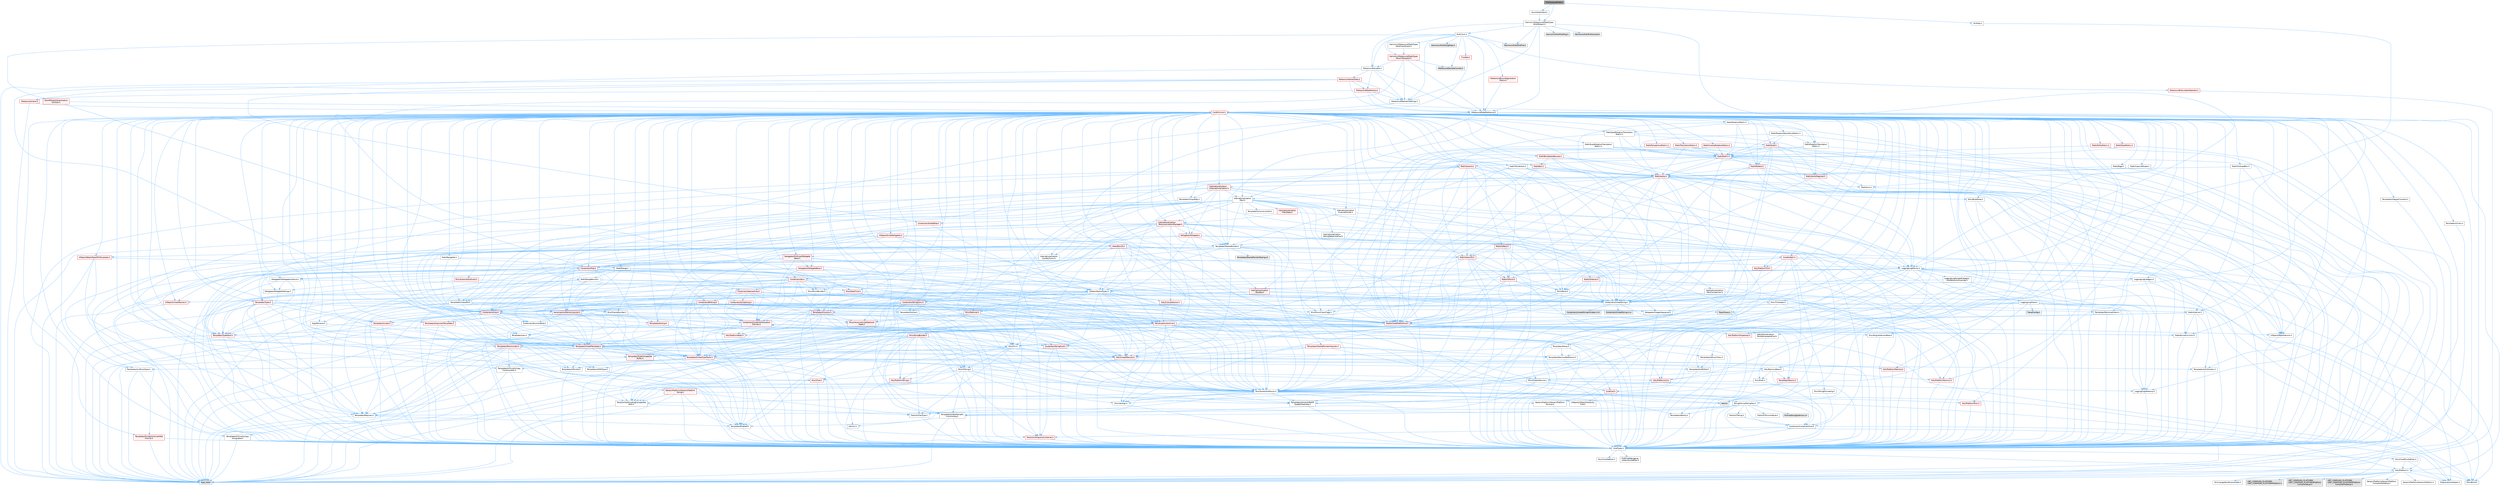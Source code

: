 digraph "MidiChannelFilter.h"
{
 // INTERACTIVE_SVG=YES
 // LATEX_PDF_SIZE
  bgcolor="transparent";
  edge [fontname=Helvetica,fontsize=10,labelfontname=Helvetica,labelfontsize=10];
  node [fontname=Helvetica,fontsize=10,shape=box,height=0.2,width=0.4];
  Node1 [id="Node000001",label="MidiChannelFilter.h",height=0.2,width=0.4,color="gray40", fillcolor="grey60", style="filled", fontcolor="black",tooltip=" "];
  Node1 -> Node2 [id="edge1_Node000001_Node000002",color="steelblue1",style="solid",tooltip=" "];
  Node2 [id="Node000002",label="MidiOps.h",height=0.2,width=0.4,color="grey40", fillcolor="white", style="filled",URL="$d2/ddd/MidiOps_8h.html",tooltip=" "];
  Node2 -> Node3 [id="edge2_Node000002_Node000003",color="steelblue1",style="solid",tooltip=" "];
  Node3 [id="Node000003",label="Logging/LogMacros.h",height=0.2,width=0.4,color="grey40", fillcolor="white", style="filled",URL="$d0/d16/LogMacros_8h.html",tooltip=" "];
  Node3 -> Node4 [id="edge3_Node000003_Node000004",color="steelblue1",style="solid",tooltip=" "];
  Node4 [id="Node000004",label="Containers/UnrealString.h",height=0.2,width=0.4,color="grey40", fillcolor="white", style="filled",URL="$d5/dba/UnrealString_8h.html",tooltip=" "];
  Node4 -> Node5 [id="edge4_Node000004_Node000005",color="steelblue1",style="solid",tooltip=" "];
  Node5 [id="Node000005",label="Containers/UnrealStringIncludes.h.inl",height=0.2,width=0.4,color="grey60", fillcolor="#E0E0E0", style="filled",tooltip=" "];
  Node4 -> Node6 [id="edge5_Node000004_Node000006",color="steelblue1",style="solid",tooltip=" "];
  Node6 [id="Node000006",label="Containers/UnrealString.h.inl",height=0.2,width=0.4,color="grey60", fillcolor="#E0E0E0", style="filled",tooltip=" "];
  Node4 -> Node7 [id="edge6_Node000004_Node000007",color="steelblue1",style="solid",tooltip=" "];
  Node7 [id="Node000007",label="Misc/StringFormatArg.h",height=0.2,width=0.4,color="grey40", fillcolor="white", style="filled",URL="$d2/d16/StringFormatArg_8h.html",tooltip=" "];
  Node7 -> Node8 [id="edge7_Node000007_Node000008",color="steelblue1",style="solid",tooltip=" "];
  Node8 [id="Node000008",label="Containers/ContainersFwd.h",height=0.2,width=0.4,color="grey40", fillcolor="white", style="filled",URL="$d4/d0a/ContainersFwd_8h.html",tooltip=" "];
  Node8 -> Node9 [id="edge8_Node000008_Node000009",color="steelblue1",style="solid",tooltip=" "];
  Node9 [id="Node000009",label="HAL/Platform.h",height=0.2,width=0.4,color="grey40", fillcolor="white", style="filled",URL="$d9/dd0/Platform_8h.html",tooltip=" "];
  Node9 -> Node10 [id="edge9_Node000009_Node000010",color="steelblue1",style="solid",tooltip=" "];
  Node10 [id="Node000010",label="Misc/Build.h",height=0.2,width=0.4,color="grey40", fillcolor="white", style="filled",URL="$d3/dbb/Build_8h.html",tooltip=" "];
  Node9 -> Node11 [id="edge10_Node000009_Node000011",color="steelblue1",style="solid",tooltip=" "];
  Node11 [id="Node000011",label="Misc/LargeWorldCoordinates.h",height=0.2,width=0.4,color="grey40", fillcolor="white", style="filled",URL="$d2/dcb/LargeWorldCoordinates_8h.html",tooltip=" "];
  Node9 -> Node12 [id="edge11_Node000009_Node000012",color="steelblue1",style="solid",tooltip=" "];
  Node12 [id="Node000012",label="type_traits",height=0.2,width=0.4,color="grey60", fillcolor="#E0E0E0", style="filled",tooltip=" "];
  Node9 -> Node13 [id="edge12_Node000009_Node000013",color="steelblue1",style="solid",tooltip=" "];
  Node13 [id="Node000013",label="PreprocessorHelpers.h",height=0.2,width=0.4,color="grey40", fillcolor="white", style="filled",URL="$db/ddb/PreprocessorHelpers_8h.html",tooltip=" "];
  Node9 -> Node14 [id="edge13_Node000009_Node000014",color="steelblue1",style="solid",tooltip=" "];
  Node14 [id="Node000014",label="UBT_COMPILED_PLATFORM\l/UBT_COMPILED_PLATFORMPlatform\lCompilerPreSetup.h",height=0.2,width=0.4,color="grey60", fillcolor="#E0E0E0", style="filled",tooltip=" "];
  Node9 -> Node15 [id="edge14_Node000009_Node000015",color="steelblue1",style="solid",tooltip=" "];
  Node15 [id="Node000015",label="GenericPlatform/GenericPlatform\lCompilerPreSetup.h",height=0.2,width=0.4,color="grey40", fillcolor="white", style="filled",URL="$d9/dc8/GenericPlatformCompilerPreSetup_8h.html",tooltip=" "];
  Node9 -> Node16 [id="edge15_Node000009_Node000016",color="steelblue1",style="solid",tooltip=" "];
  Node16 [id="Node000016",label="GenericPlatform/GenericPlatform.h",height=0.2,width=0.4,color="grey40", fillcolor="white", style="filled",URL="$d6/d84/GenericPlatform_8h.html",tooltip=" "];
  Node9 -> Node17 [id="edge16_Node000009_Node000017",color="steelblue1",style="solid",tooltip=" "];
  Node17 [id="Node000017",label="UBT_COMPILED_PLATFORM\l/UBT_COMPILED_PLATFORMPlatform.h",height=0.2,width=0.4,color="grey60", fillcolor="#E0E0E0", style="filled",tooltip=" "];
  Node9 -> Node18 [id="edge17_Node000009_Node000018",color="steelblue1",style="solid",tooltip=" "];
  Node18 [id="Node000018",label="UBT_COMPILED_PLATFORM\l/UBT_COMPILED_PLATFORMPlatform\lCompilerSetup.h",height=0.2,width=0.4,color="grey60", fillcolor="#E0E0E0", style="filled",tooltip=" "];
  Node8 -> Node19 [id="edge18_Node000008_Node000019",color="steelblue1",style="solid",tooltip=" "];
  Node19 [id="Node000019",label="CoreTypes.h",height=0.2,width=0.4,color="grey40", fillcolor="white", style="filled",URL="$dc/dec/CoreTypes_8h.html",tooltip=" "];
  Node19 -> Node9 [id="edge19_Node000019_Node000009",color="steelblue1",style="solid",tooltip=" "];
  Node19 -> Node20 [id="edge20_Node000019_Node000020",color="steelblue1",style="solid",tooltip=" "];
  Node20 [id="Node000020",label="ProfilingDebugging\l/UMemoryDefines.h",height=0.2,width=0.4,color="grey40", fillcolor="white", style="filled",URL="$d2/da2/UMemoryDefines_8h.html",tooltip=" "];
  Node19 -> Node21 [id="edge21_Node000019_Node000021",color="steelblue1",style="solid",tooltip=" "];
  Node21 [id="Node000021",label="Misc/CoreMiscDefines.h",height=0.2,width=0.4,color="grey40", fillcolor="white", style="filled",URL="$da/d38/CoreMiscDefines_8h.html",tooltip=" "];
  Node21 -> Node9 [id="edge22_Node000021_Node000009",color="steelblue1",style="solid",tooltip=" "];
  Node21 -> Node13 [id="edge23_Node000021_Node000013",color="steelblue1",style="solid",tooltip=" "];
  Node19 -> Node22 [id="edge24_Node000019_Node000022",color="steelblue1",style="solid",tooltip=" "];
  Node22 [id="Node000022",label="Misc/CoreDefines.h",height=0.2,width=0.4,color="grey40", fillcolor="white", style="filled",URL="$d3/dd2/CoreDefines_8h.html",tooltip=" "];
  Node8 -> Node23 [id="edge25_Node000008_Node000023",color="steelblue1",style="solid",tooltip=" "];
  Node23 [id="Node000023",label="Traits/IsContiguousContainer.h",height=0.2,width=0.4,color="red", fillcolor="#FFF0F0", style="filled",URL="$d5/d3c/IsContiguousContainer_8h.html",tooltip=" "];
  Node23 -> Node19 [id="edge26_Node000023_Node000019",color="steelblue1",style="solid",tooltip=" "];
  Node3 -> Node19 [id="edge27_Node000003_Node000019",color="steelblue1",style="solid",tooltip=" "];
  Node3 -> Node13 [id="edge28_Node000003_Node000013",color="steelblue1",style="solid",tooltip=" "];
  Node3 -> Node26 [id="edge29_Node000003_Node000026",color="steelblue1",style="solid",tooltip=" "];
  Node26 [id="Node000026",label="Logging/LogCategory.h",height=0.2,width=0.4,color="grey40", fillcolor="white", style="filled",URL="$d9/d36/LogCategory_8h.html",tooltip=" "];
  Node26 -> Node19 [id="edge30_Node000026_Node000019",color="steelblue1",style="solid",tooltip=" "];
  Node26 -> Node27 [id="edge31_Node000026_Node000027",color="steelblue1",style="solid",tooltip=" "];
  Node27 [id="Node000027",label="Logging/LogVerbosity.h",height=0.2,width=0.4,color="grey40", fillcolor="white", style="filled",URL="$d2/d8f/LogVerbosity_8h.html",tooltip=" "];
  Node27 -> Node19 [id="edge32_Node000027_Node000019",color="steelblue1",style="solid",tooltip=" "];
  Node26 -> Node28 [id="edge33_Node000026_Node000028",color="steelblue1",style="solid",tooltip=" "];
  Node28 [id="Node000028",label="UObject/NameTypes.h",height=0.2,width=0.4,color="grey40", fillcolor="white", style="filled",URL="$d6/d35/NameTypes_8h.html",tooltip=" "];
  Node28 -> Node19 [id="edge34_Node000028_Node000019",color="steelblue1",style="solid",tooltip=" "];
  Node28 -> Node29 [id="edge35_Node000028_Node000029",color="steelblue1",style="solid",tooltip=" "];
  Node29 [id="Node000029",label="Misc/AssertionMacros.h",height=0.2,width=0.4,color="grey40", fillcolor="white", style="filled",URL="$d0/dfa/AssertionMacros_8h.html",tooltip=" "];
  Node29 -> Node19 [id="edge36_Node000029_Node000019",color="steelblue1",style="solid",tooltip=" "];
  Node29 -> Node9 [id="edge37_Node000029_Node000009",color="steelblue1",style="solid",tooltip=" "];
  Node29 -> Node30 [id="edge38_Node000029_Node000030",color="steelblue1",style="solid",tooltip=" "];
  Node30 [id="Node000030",label="HAL/PlatformMisc.h",height=0.2,width=0.4,color="red", fillcolor="#FFF0F0", style="filled",URL="$d0/df5/PlatformMisc_8h.html",tooltip=" "];
  Node30 -> Node19 [id="edge39_Node000030_Node000019",color="steelblue1",style="solid",tooltip=" "];
  Node29 -> Node13 [id="edge40_Node000029_Node000013",color="steelblue1",style="solid",tooltip=" "];
  Node29 -> Node62 [id="edge41_Node000029_Node000062",color="steelblue1",style="solid",tooltip=" "];
  Node62 [id="Node000062",label="Templates/EnableIf.h",height=0.2,width=0.4,color="grey40", fillcolor="white", style="filled",URL="$d7/d60/EnableIf_8h.html",tooltip=" "];
  Node62 -> Node19 [id="edge42_Node000062_Node000019",color="steelblue1",style="solid",tooltip=" "];
  Node29 -> Node63 [id="edge43_Node000029_Node000063",color="steelblue1",style="solid",tooltip=" "];
  Node63 [id="Node000063",label="Templates/IsArrayOrRefOf\lTypeByPredicate.h",height=0.2,width=0.4,color="grey40", fillcolor="white", style="filled",URL="$d6/da1/IsArrayOrRefOfTypeByPredicate_8h.html",tooltip=" "];
  Node63 -> Node19 [id="edge44_Node000063_Node000019",color="steelblue1",style="solid",tooltip=" "];
  Node29 -> Node64 [id="edge45_Node000029_Node000064",color="steelblue1",style="solid",tooltip=" "];
  Node64 [id="Node000064",label="Templates/IsValidVariadic\lFunctionArg.h",height=0.2,width=0.4,color="grey40", fillcolor="white", style="filled",URL="$d0/dc8/IsValidVariadicFunctionArg_8h.html",tooltip=" "];
  Node64 -> Node19 [id="edge46_Node000064_Node000019",color="steelblue1",style="solid",tooltip=" "];
  Node64 -> Node65 [id="edge47_Node000064_Node000065",color="steelblue1",style="solid",tooltip=" "];
  Node65 [id="Node000065",label="IsEnum.h",height=0.2,width=0.4,color="grey40", fillcolor="white", style="filled",URL="$d4/de5/IsEnum_8h.html",tooltip=" "];
  Node64 -> Node12 [id="edge48_Node000064_Node000012",color="steelblue1",style="solid",tooltip=" "];
  Node29 -> Node66 [id="edge49_Node000029_Node000066",color="steelblue1",style="solid",tooltip=" "];
  Node66 [id="Node000066",label="Traits/IsCharEncodingCompatible\lWith.h",height=0.2,width=0.4,color="grey40", fillcolor="white", style="filled",URL="$df/dd1/IsCharEncodingCompatibleWith_8h.html",tooltip=" "];
  Node66 -> Node12 [id="edge50_Node000066_Node000012",color="steelblue1",style="solid",tooltip=" "];
  Node66 -> Node67 [id="edge51_Node000066_Node000067",color="steelblue1",style="solid",tooltip=" "];
  Node67 [id="Node000067",label="Traits/IsCharType.h",height=0.2,width=0.4,color="grey40", fillcolor="white", style="filled",URL="$db/d51/IsCharType_8h.html",tooltip=" "];
  Node67 -> Node19 [id="edge52_Node000067_Node000019",color="steelblue1",style="solid",tooltip=" "];
  Node29 -> Node68 [id="edge53_Node000029_Node000068",color="steelblue1",style="solid",tooltip=" "];
  Node68 [id="Node000068",label="Misc/VarArgs.h",height=0.2,width=0.4,color="grey40", fillcolor="white", style="filled",URL="$d5/d6f/VarArgs_8h.html",tooltip=" "];
  Node68 -> Node19 [id="edge54_Node000068_Node000019",color="steelblue1",style="solid",tooltip=" "];
  Node29 -> Node69 [id="edge55_Node000029_Node000069",color="steelblue1",style="solid",tooltip=" "];
  Node69 [id="Node000069",label="String/FormatStringSan.h",height=0.2,width=0.4,color="grey40", fillcolor="white", style="filled",URL="$d3/d8b/FormatStringSan_8h.html",tooltip=" "];
  Node69 -> Node12 [id="edge56_Node000069_Node000012",color="steelblue1",style="solid",tooltip=" "];
  Node69 -> Node19 [id="edge57_Node000069_Node000019",color="steelblue1",style="solid",tooltip=" "];
  Node69 -> Node70 [id="edge58_Node000069_Node000070",color="steelblue1",style="solid",tooltip=" "];
  Node70 [id="Node000070",label="Templates/Requires.h",height=0.2,width=0.4,color="grey40", fillcolor="white", style="filled",URL="$dc/d96/Requires_8h.html",tooltip=" "];
  Node70 -> Node62 [id="edge59_Node000070_Node000062",color="steelblue1",style="solid",tooltip=" "];
  Node70 -> Node12 [id="edge60_Node000070_Node000012",color="steelblue1",style="solid",tooltip=" "];
  Node69 -> Node71 [id="edge61_Node000069_Node000071",color="steelblue1",style="solid",tooltip=" "];
  Node71 [id="Node000071",label="Templates/Identity.h",height=0.2,width=0.4,color="grey40", fillcolor="white", style="filled",URL="$d0/dd5/Identity_8h.html",tooltip=" "];
  Node69 -> Node64 [id="edge62_Node000069_Node000064",color="steelblue1",style="solid",tooltip=" "];
  Node69 -> Node67 [id="edge63_Node000069_Node000067",color="steelblue1",style="solid",tooltip=" "];
  Node69 -> Node72 [id="edge64_Node000069_Node000072",color="steelblue1",style="solid",tooltip=" "];
  Node72 [id="Node000072",label="Traits/IsTEnumAsByte.h",height=0.2,width=0.4,color="grey40", fillcolor="white", style="filled",URL="$d1/de6/IsTEnumAsByte_8h.html",tooltip=" "];
  Node69 -> Node73 [id="edge65_Node000069_Node000073",color="steelblue1",style="solid",tooltip=" "];
  Node73 [id="Node000073",label="Traits/IsTString.h",height=0.2,width=0.4,color="grey40", fillcolor="white", style="filled",URL="$d0/df8/IsTString_8h.html",tooltip=" "];
  Node73 -> Node8 [id="edge66_Node000073_Node000008",color="steelblue1",style="solid",tooltip=" "];
  Node69 -> Node8 [id="edge67_Node000069_Node000008",color="steelblue1",style="solid",tooltip=" "];
  Node69 -> Node74 [id="edge68_Node000069_Node000074",color="steelblue1",style="solid",tooltip=" "];
  Node74 [id="Node000074",label="FormatStringSanErrors.inl",height=0.2,width=0.4,color="grey60", fillcolor="#E0E0E0", style="filled",tooltip=" "];
  Node29 -> Node75 [id="edge69_Node000029_Node000075",color="steelblue1",style="solid",tooltip=" "];
  Node75 [id="Node000075",label="atomic",height=0.2,width=0.4,color="grey60", fillcolor="#E0E0E0", style="filled",tooltip=" "];
  Node28 -> Node76 [id="edge70_Node000028_Node000076",color="steelblue1",style="solid",tooltip=" "];
  Node76 [id="Node000076",label="HAL/UnrealMemory.h",height=0.2,width=0.4,color="red", fillcolor="#FFF0F0", style="filled",URL="$d9/d96/UnrealMemory_8h.html",tooltip=" "];
  Node76 -> Node19 [id="edge71_Node000076_Node000019",color="steelblue1",style="solid",tooltip=" "];
  Node76 -> Node80 [id="edge72_Node000076_Node000080",color="steelblue1",style="solid",tooltip=" "];
  Node80 [id="Node000080",label="HAL/MemoryBase.h",height=0.2,width=0.4,color="grey40", fillcolor="white", style="filled",URL="$d6/d9f/MemoryBase_8h.html",tooltip=" "];
  Node80 -> Node19 [id="edge73_Node000080_Node000019",color="steelblue1",style="solid",tooltip=" "];
  Node80 -> Node55 [id="edge74_Node000080_Node000055",color="steelblue1",style="solid",tooltip=" "];
  Node55 [id="Node000055",label="HAL/PlatformAtomics.h",height=0.2,width=0.4,color="red", fillcolor="#FFF0F0", style="filled",URL="$d3/d36/PlatformAtomics_8h.html",tooltip=" "];
  Node55 -> Node19 [id="edge75_Node000055_Node000019",color="steelblue1",style="solid",tooltip=" "];
  Node80 -> Node38 [id="edge76_Node000080_Node000038",color="steelblue1",style="solid",tooltip=" "];
  Node38 [id="Node000038",label="HAL/PlatformCrt.h",height=0.2,width=0.4,color="red", fillcolor="#FFF0F0", style="filled",URL="$d8/d75/PlatformCrt_8h.html",tooltip=" "];
  Node80 -> Node81 [id="edge77_Node000080_Node000081",color="steelblue1",style="solid",tooltip=" "];
  Node81 [id="Node000081",label="Misc/Exec.h",height=0.2,width=0.4,color="grey40", fillcolor="white", style="filled",URL="$de/ddb/Exec_8h.html",tooltip=" "];
  Node81 -> Node19 [id="edge78_Node000081_Node000019",color="steelblue1",style="solid",tooltip=" "];
  Node81 -> Node29 [id="edge79_Node000081_Node000029",color="steelblue1",style="solid",tooltip=" "];
  Node80 -> Node82 [id="edge80_Node000080_Node000082",color="steelblue1",style="solid",tooltip=" "];
  Node82 [id="Node000082",label="Misc/OutputDevice.h",height=0.2,width=0.4,color="grey40", fillcolor="white", style="filled",URL="$d7/d32/OutputDevice_8h.html",tooltip=" "];
  Node82 -> Node34 [id="edge81_Node000082_Node000034",color="steelblue1",style="solid",tooltip=" "];
  Node34 [id="Node000034",label="CoreFwd.h",height=0.2,width=0.4,color="red", fillcolor="#FFF0F0", style="filled",URL="$d1/d1e/CoreFwd_8h.html",tooltip=" "];
  Node34 -> Node19 [id="edge82_Node000034_Node000019",color="steelblue1",style="solid",tooltip=" "];
  Node34 -> Node8 [id="edge83_Node000034_Node000008",color="steelblue1",style="solid",tooltip=" "];
  Node34 -> Node36 [id="edge84_Node000034_Node000036",color="steelblue1",style="solid",tooltip=" "];
  Node36 [id="Node000036",label="UObject/UObjectHierarchy\lFwd.h",height=0.2,width=0.4,color="grey40", fillcolor="white", style="filled",URL="$d3/d13/UObjectHierarchyFwd_8h.html",tooltip=" "];
  Node82 -> Node19 [id="edge85_Node000082_Node000019",color="steelblue1",style="solid",tooltip=" "];
  Node82 -> Node27 [id="edge86_Node000082_Node000027",color="steelblue1",style="solid",tooltip=" "];
  Node82 -> Node68 [id="edge87_Node000082_Node000068",color="steelblue1",style="solid",tooltip=" "];
  Node82 -> Node63 [id="edge88_Node000082_Node000063",color="steelblue1",style="solid",tooltip=" "];
  Node82 -> Node64 [id="edge89_Node000082_Node000064",color="steelblue1",style="solid",tooltip=" "];
  Node82 -> Node66 [id="edge90_Node000082_Node000066",color="steelblue1",style="solid",tooltip=" "];
  Node80 -> Node83 [id="edge91_Node000080_Node000083",color="steelblue1",style="solid",tooltip=" "];
  Node83 [id="Node000083",label="Templates/Atomic.h",height=0.2,width=0.4,color="red", fillcolor="#FFF0F0", style="filled",URL="$d3/d91/Atomic_8h.html",tooltip=" "];
  Node83 -> Node75 [id="edge92_Node000083_Node000075",color="steelblue1",style="solid",tooltip=" "];
  Node76 -> Node92 [id="edge93_Node000076_Node000092",color="steelblue1",style="solid",tooltip=" "];
  Node92 [id="Node000092",label="HAL/PlatformMemory.h",height=0.2,width=0.4,color="red", fillcolor="#FFF0F0", style="filled",URL="$de/d68/PlatformMemory_8h.html",tooltip=" "];
  Node92 -> Node19 [id="edge94_Node000092_Node000019",color="steelblue1",style="solid",tooltip=" "];
  Node76 -> Node95 [id="edge95_Node000076_Node000095",color="steelblue1",style="solid",tooltip=" "];
  Node95 [id="Node000095",label="Templates/IsPointer.h",height=0.2,width=0.4,color="grey40", fillcolor="white", style="filled",URL="$d7/d05/IsPointer_8h.html",tooltip=" "];
  Node95 -> Node19 [id="edge96_Node000095_Node000019",color="steelblue1",style="solid",tooltip=" "];
  Node28 -> Node96 [id="edge97_Node000028_Node000096",color="steelblue1",style="solid",tooltip=" "];
  Node96 [id="Node000096",label="Templates/UnrealTypeTraits.h",height=0.2,width=0.4,color="red", fillcolor="#FFF0F0", style="filled",URL="$d2/d2d/UnrealTypeTraits_8h.html",tooltip=" "];
  Node96 -> Node19 [id="edge98_Node000096_Node000019",color="steelblue1",style="solid",tooltip=" "];
  Node96 -> Node95 [id="edge99_Node000096_Node000095",color="steelblue1",style="solid",tooltip=" "];
  Node96 -> Node29 [id="edge100_Node000096_Node000029",color="steelblue1",style="solid",tooltip=" "];
  Node96 -> Node88 [id="edge101_Node000096_Node000088",color="steelblue1",style="solid",tooltip=" "];
  Node88 [id="Node000088",label="Templates/AndOrNot.h",height=0.2,width=0.4,color="grey40", fillcolor="white", style="filled",URL="$db/d0a/AndOrNot_8h.html",tooltip=" "];
  Node88 -> Node19 [id="edge102_Node000088_Node000019",color="steelblue1",style="solid",tooltip=" "];
  Node96 -> Node62 [id="edge103_Node000096_Node000062",color="steelblue1",style="solid",tooltip=" "];
  Node96 -> Node97 [id="edge104_Node000096_Node000097",color="steelblue1",style="solid",tooltip=" "];
  Node97 [id="Node000097",label="Templates/IsArithmetic.h",height=0.2,width=0.4,color="grey40", fillcolor="white", style="filled",URL="$d2/d5d/IsArithmetic_8h.html",tooltip=" "];
  Node97 -> Node19 [id="edge105_Node000097_Node000019",color="steelblue1",style="solid",tooltip=" "];
  Node96 -> Node65 [id="edge106_Node000096_Node000065",color="steelblue1",style="solid",tooltip=" "];
  Node96 -> Node99 [id="edge107_Node000096_Node000099",color="steelblue1",style="solid",tooltip=" "];
  Node99 [id="Node000099",label="Templates/IsPODType.h",height=0.2,width=0.4,color="grey40", fillcolor="white", style="filled",URL="$d7/db1/IsPODType_8h.html",tooltip=" "];
  Node99 -> Node19 [id="edge108_Node000099_Node000019",color="steelblue1",style="solid",tooltip=" "];
  Node96 -> Node100 [id="edge109_Node000096_Node000100",color="steelblue1",style="solid",tooltip=" "];
  Node100 [id="Node000100",label="Templates/IsUECoreType.h",height=0.2,width=0.4,color="grey40", fillcolor="white", style="filled",URL="$d1/db8/IsUECoreType_8h.html",tooltip=" "];
  Node100 -> Node19 [id="edge110_Node000100_Node000019",color="steelblue1",style="solid",tooltip=" "];
  Node100 -> Node12 [id="edge111_Node000100_Node000012",color="steelblue1",style="solid",tooltip=" "];
  Node96 -> Node89 [id="edge112_Node000096_Node000089",color="steelblue1",style="solid",tooltip=" "];
  Node89 [id="Node000089",label="Templates/IsTriviallyCopy\lConstructible.h",height=0.2,width=0.4,color="grey40", fillcolor="white", style="filled",URL="$d3/d78/IsTriviallyCopyConstructible_8h.html",tooltip=" "];
  Node89 -> Node19 [id="edge113_Node000089_Node000019",color="steelblue1",style="solid",tooltip=" "];
  Node89 -> Node12 [id="edge114_Node000089_Node000012",color="steelblue1",style="solid",tooltip=" "];
  Node28 -> Node101 [id="edge115_Node000028_Node000101",color="steelblue1",style="solid",tooltip=" "];
  Node101 [id="Node000101",label="Templates/UnrealTemplate.h",height=0.2,width=0.4,color="red", fillcolor="#FFF0F0", style="filled",URL="$d4/d24/UnrealTemplate_8h.html",tooltip=" "];
  Node101 -> Node19 [id="edge116_Node000101_Node000019",color="steelblue1",style="solid",tooltip=" "];
  Node101 -> Node95 [id="edge117_Node000101_Node000095",color="steelblue1",style="solid",tooltip=" "];
  Node101 -> Node76 [id="edge118_Node000101_Node000076",color="steelblue1",style="solid",tooltip=" "];
  Node101 -> Node96 [id="edge119_Node000101_Node000096",color="steelblue1",style="solid",tooltip=" "];
  Node101 -> Node104 [id="edge120_Node000101_Node000104",color="steelblue1",style="solid",tooltip=" "];
  Node104 [id="Node000104",label="Templates/RemoveReference.h",height=0.2,width=0.4,color="grey40", fillcolor="white", style="filled",URL="$da/dbe/RemoveReference_8h.html",tooltip=" "];
  Node104 -> Node19 [id="edge121_Node000104_Node000019",color="steelblue1",style="solid",tooltip=" "];
  Node101 -> Node70 [id="edge122_Node000101_Node000070",color="steelblue1",style="solid",tooltip=" "];
  Node101 -> Node105 [id="edge123_Node000101_Node000105",color="steelblue1",style="solid",tooltip=" "];
  Node105 [id="Node000105",label="Templates/TypeCompatible\lBytes.h",height=0.2,width=0.4,color="red", fillcolor="#FFF0F0", style="filled",URL="$df/d0a/TypeCompatibleBytes_8h.html",tooltip=" "];
  Node105 -> Node19 [id="edge124_Node000105_Node000019",color="steelblue1",style="solid",tooltip=" "];
  Node105 -> Node12 [id="edge125_Node000105_Node000012",color="steelblue1",style="solid",tooltip=" "];
  Node101 -> Node71 [id="edge126_Node000101_Node000071",color="steelblue1",style="solid",tooltip=" "];
  Node101 -> Node23 [id="edge127_Node000101_Node000023",color="steelblue1",style="solid",tooltip=" "];
  Node101 -> Node12 [id="edge128_Node000101_Node000012",color="steelblue1",style="solid",tooltip=" "];
  Node28 -> Node4 [id="edge129_Node000028_Node000004",color="steelblue1",style="solid",tooltip=" "];
  Node28 -> Node107 [id="edge130_Node000028_Node000107",color="steelblue1",style="solid",tooltip=" "];
  Node107 [id="Node000107",label="HAL/CriticalSection.h",height=0.2,width=0.4,color="red", fillcolor="#FFF0F0", style="filled",URL="$d6/d90/CriticalSection_8h.html",tooltip=" "];
  Node28 -> Node110 [id="edge131_Node000028_Node000110",color="steelblue1",style="solid",tooltip=" "];
  Node110 [id="Node000110",label="Containers/StringConv.h",height=0.2,width=0.4,color="red", fillcolor="#FFF0F0", style="filled",URL="$d3/ddf/StringConv_8h.html",tooltip=" "];
  Node110 -> Node19 [id="edge132_Node000110_Node000019",color="steelblue1",style="solid",tooltip=" "];
  Node110 -> Node29 [id="edge133_Node000110_Node000029",color="steelblue1",style="solid",tooltip=" "];
  Node110 -> Node111 [id="edge134_Node000110_Node000111",color="steelblue1",style="solid",tooltip=" "];
  Node111 [id="Node000111",label="Containers/ContainerAllocation\lPolicies.h",height=0.2,width=0.4,color="red", fillcolor="#FFF0F0", style="filled",URL="$d7/dff/ContainerAllocationPolicies_8h.html",tooltip=" "];
  Node111 -> Node19 [id="edge135_Node000111_Node000019",color="steelblue1",style="solid",tooltip=" "];
  Node111 -> Node111 [id="edge136_Node000111_Node000111",color="steelblue1",style="solid",tooltip=" "];
  Node111 -> Node113 [id="edge137_Node000111_Node000113",color="steelblue1",style="solid",tooltip=" "];
  Node113 [id="Node000113",label="HAL/PlatformMath.h",height=0.2,width=0.4,color="red", fillcolor="#FFF0F0", style="filled",URL="$dc/d53/PlatformMath_8h.html",tooltip=" "];
  Node113 -> Node19 [id="edge138_Node000113_Node000019",color="steelblue1",style="solid",tooltip=" "];
  Node111 -> Node76 [id="edge139_Node000111_Node000076",color="steelblue1",style="solid",tooltip=" "];
  Node111 -> Node48 [id="edge140_Node000111_Node000048",color="steelblue1",style="solid",tooltip=" "];
  Node48 [id="Node000048",label="Math/NumericLimits.h",height=0.2,width=0.4,color="grey40", fillcolor="white", style="filled",URL="$df/d1b/NumericLimits_8h.html",tooltip=" "];
  Node48 -> Node19 [id="edge141_Node000048_Node000019",color="steelblue1",style="solid",tooltip=" "];
  Node111 -> Node29 [id="edge142_Node000111_Node000029",color="steelblue1",style="solid",tooltip=" "];
  Node111 -> Node122 [id="edge143_Node000111_Node000122",color="steelblue1",style="solid",tooltip=" "];
  Node122 [id="Node000122",label="Templates/MemoryOps.h",height=0.2,width=0.4,color="red", fillcolor="#FFF0F0", style="filled",URL="$db/dea/MemoryOps_8h.html",tooltip=" "];
  Node122 -> Node19 [id="edge144_Node000122_Node000019",color="steelblue1",style="solid",tooltip=" "];
  Node122 -> Node76 [id="edge145_Node000122_Node000076",color="steelblue1",style="solid",tooltip=" "];
  Node122 -> Node90 [id="edge146_Node000122_Node000090",color="steelblue1",style="solid",tooltip=" "];
  Node90 [id="Node000090",label="Templates/IsTriviallyCopy\lAssignable.h",height=0.2,width=0.4,color="grey40", fillcolor="white", style="filled",URL="$d2/df2/IsTriviallyCopyAssignable_8h.html",tooltip=" "];
  Node90 -> Node19 [id="edge147_Node000090_Node000019",color="steelblue1",style="solid",tooltip=" "];
  Node90 -> Node12 [id="edge148_Node000090_Node000012",color="steelblue1",style="solid",tooltip=" "];
  Node122 -> Node89 [id="edge149_Node000122_Node000089",color="steelblue1",style="solid",tooltip=" "];
  Node122 -> Node70 [id="edge150_Node000122_Node000070",color="steelblue1",style="solid",tooltip=" "];
  Node122 -> Node96 [id="edge151_Node000122_Node000096",color="steelblue1",style="solid",tooltip=" "];
  Node122 -> Node12 [id="edge152_Node000122_Node000012",color="steelblue1",style="solid",tooltip=" "];
  Node111 -> Node105 [id="edge153_Node000111_Node000105",color="steelblue1",style="solid",tooltip=" "];
  Node111 -> Node12 [id="edge154_Node000111_Node000012",color="steelblue1",style="solid",tooltip=" "];
  Node110 -> Node123 [id="edge155_Node000110_Node000123",color="steelblue1",style="solid",tooltip=" "];
  Node123 [id="Node000123",label="Containers/Array.h",height=0.2,width=0.4,color="red", fillcolor="#FFF0F0", style="filled",URL="$df/dd0/Array_8h.html",tooltip=" "];
  Node123 -> Node19 [id="edge156_Node000123_Node000019",color="steelblue1",style="solid",tooltip=" "];
  Node123 -> Node29 [id="edge157_Node000123_Node000029",color="steelblue1",style="solid",tooltip=" "];
  Node123 -> Node124 [id="edge158_Node000123_Node000124",color="steelblue1",style="solid",tooltip=" "];
  Node124 [id="Node000124",label="Misc/IntrusiveUnsetOptional\lState.h",height=0.2,width=0.4,color="red", fillcolor="#FFF0F0", style="filled",URL="$d2/d0a/IntrusiveUnsetOptionalState_8h.html",tooltip=" "];
  Node123 -> Node76 [id="edge159_Node000123_Node000076",color="steelblue1",style="solid",tooltip=" "];
  Node123 -> Node96 [id="edge160_Node000123_Node000096",color="steelblue1",style="solid",tooltip=" "];
  Node123 -> Node101 [id="edge161_Node000123_Node000101",color="steelblue1",style="solid",tooltip=" "];
  Node123 -> Node111 [id="edge162_Node000123_Node000111",color="steelblue1",style="solid",tooltip=" "];
  Node123 -> Node130 [id="edge163_Node000123_Node000130",color="steelblue1",style="solid",tooltip=" "];
  Node130 [id="Node000130",label="Serialization/Archive.h",height=0.2,width=0.4,color="red", fillcolor="#FFF0F0", style="filled",URL="$d7/d3b/Archive_8h.html",tooltip=" "];
  Node130 -> Node34 [id="edge164_Node000130_Node000034",color="steelblue1",style="solid",tooltip=" "];
  Node130 -> Node19 [id="edge165_Node000130_Node000019",color="steelblue1",style="solid",tooltip=" "];
  Node130 -> Node131 [id="edge166_Node000130_Node000131",color="steelblue1",style="solid",tooltip=" "];
  Node131 [id="Node000131",label="HAL/PlatformProperties.h",height=0.2,width=0.4,color="red", fillcolor="#FFF0F0", style="filled",URL="$d9/db0/PlatformProperties_8h.html",tooltip=" "];
  Node131 -> Node19 [id="edge167_Node000131_Node000019",color="steelblue1",style="solid",tooltip=" "];
  Node130 -> Node134 [id="edge168_Node000130_Node000134",color="steelblue1",style="solid",tooltip=" "];
  Node134 [id="Node000134",label="Internationalization\l/TextNamespaceFwd.h",height=0.2,width=0.4,color="grey40", fillcolor="white", style="filled",URL="$d8/d97/TextNamespaceFwd_8h.html",tooltip=" "];
  Node134 -> Node19 [id="edge169_Node000134_Node000019",color="steelblue1",style="solid",tooltip=" "];
  Node130 -> Node29 [id="edge170_Node000130_Node000029",color="steelblue1",style="solid",tooltip=" "];
  Node130 -> Node10 [id="edge171_Node000130_Node000010",color="steelblue1",style="solid",tooltip=" "];
  Node130 -> Node135 [id="edge172_Node000130_Node000135",color="steelblue1",style="solid",tooltip=" "];
  Node135 [id="Node000135",label="Misc/EngineVersionBase.h",height=0.2,width=0.4,color="grey40", fillcolor="white", style="filled",URL="$d5/d2b/EngineVersionBase_8h.html",tooltip=" "];
  Node135 -> Node19 [id="edge173_Node000135_Node000019",color="steelblue1",style="solid",tooltip=" "];
  Node130 -> Node68 [id="edge174_Node000130_Node000068",color="steelblue1",style="solid",tooltip=" "];
  Node130 -> Node62 [id="edge175_Node000130_Node000062",color="steelblue1",style="solid",tooltip=" "];
  Node130 -> Node63 [id="edge176_Node000130_Node000063",color="steelblue1",style="solid",tooltip=" "];
  Node130 -> Node138 [id="edge177_Node000130_Node000138",color="steelblue1",style="solid",tooltip=" "];
  Node138 [id="Node000138",label="Templates/IsEnumClass.h",height=0.2,width=0.4,color="grey40", fillcolor="white", style="filled",URL="$d7/d15/IsEnumClass_8h.html",tooltip=" "];
  Node138 -> Node19 [id="edge178_Node000138_Node000019",color="steelblue1",style="solid",tooltip=" "];
  Node138 -> Node88 [id="edge179_Node000138_Node000088",color="steelblue1",style="solid",tooltip=" "];
  Node130 -> Node64 [id="edge180_Node000130_Node000064",color="steelblue1",style="solid",tooltip=" "];
  Node130 -> Node101 [id="edge181_Node000130_Node000101",color="steelblue1",style="solid",tooltip=" "];
  Node130 -> Node66 [id="edge182_Node000130_Node000066",color="steelblue1",style="solid",tooltip=" "];
  Node130 -> Node139 [id="edge183_Node000130_Node000139",color="steelblue1",style="solid",tooltip=" "];
  Node139 [id="Node000139",label="UObject/ObjectVersion.h",height=0.2,width=0.4,color="grey40", fillcolor="white", style="filled",URL="$da/d63/ObjectVersion_8h.html",tooltip=" "];
  Node139 -> Node19 [id="edge184_Node000139_Node000019",color="steelblue1",style="solid",tooltip=" "];
  Node123 -> Node156 [id="edge185_Node000123_Node000156",color="steelblue1",style="solid",tooltip=" "];
  Node156 [id="Node000156",label="Templates/Invoke.h",height=0.2,width=0.4,color="red", fillcolor="#FFF0F0", style="filled",URL="$d7/deb/Invoke_8h.html",tooltip=" "];
  Node156 -> Node19 [id="edge186_Node000156_Node000019",color="steelblue1",style="solid",tooltip=" "];
  Node156 -> Node101 [id="edge187_Node000156_Node000101",color="steelblue1",style="solid",tooltip=" "];
  Node156 -> Node12 [id="edge188_Node000156_Node000012",color="steelblue1",style="solid",tooltip=" "];
  Node123 -> Node161 [id="edge189_Node000123_Node000161",color="steelblue1",style="solid",tooltip=" "];
  Node161 [id="Node000161",label="Templates/Less.h",height=0.2,width=0.4,color="grey40", fillcolor="white", style="filled",URL="$de/dc8/Less_8h.html",tooltip=" "];
  Node161 -> Node19 [id="edge190_Node000161_Node000019",color="steelblue1",style="solid",tooltip=" "];
  Node161 -> Node101 [id="edge191_Node000161_Node000101",color="steelblue1",style="solid",tooltip=" "];
  Node123 -> Node70 [id="edge192_Node000123_Node000070",color="steelblue1",style="solid",tooltip=" "];
  Node123 -> Node169 [id="edge193_Node000123_Node000169",color="steelblue1",style="solid",tooltip=" "];
  Node169 [id="Node000169",label="Templates/Sorting.h",height=0.2,width=0.4,color="red", fillcolor="#FFF0F0", style="filled",URL="$d3/d9e/Sorting_8h.html",tooltip=" "];
  Node169 -> Node19 [id="edge194_Node000169_Node000019",color="steelblue1",style="solid",tooltip=" "];
  Node169 -> Node113 [id="edge195_Node000169_Node000113",color="steelblue1",style="solid",tooltip=" "];
  Node169 -> Node161 [id="edge196_Node000169_Node000161",color="steelblue1",style="solid",tooltip=" "];
  Node123 -> Node173 [id="edge197_Node000123_Node000173",color="steelblue1",style="solid",tooltip=" "];
  Node173 [id="Node000173",label="Templates/AlignmentTemplates.h",height=0.2,width=0.4,color="red", fillcolor="#FFF0F0", style="filled",URL="$dd/d32/AlignmentTemplates_8h.html",tooltip=" "];
  Node173 -> Node19 [id="edge198_Node000173_Node000019",color="steelblue1",style="solid",tooltip=" "];
  Node173 -> Node95 [id="edge199_Node000173_Node000095",color="steelblue1",style="solid",tooltip=" "];
  Node123 -> Node12 [id="edge200_Node000123_Node000012",color="steelblue1",style="solid",tooltip=" "];
  Node110 -> Node147 [id="edge201_Node000110_Node000147",color="steelblue1",style="solid",tooltip=" "];
  Node147 [id="Node000147",label="Misc/CString.h",height=0.2,width=0.4,color="grey40", fillcolor="white", style="filled",URL="$d2/d49/CString_8h.html",tooltip=" "];
  Node147 -> Node19 [id="edge202_Node000147_Node000019",color="steelblue1",style="solid",tooltip=" "];
  Node147 -> Node38 [id="edge203_Node000147_Node000038",color="steelblue1",style="solid",tooltip=" "];
  Node147 -> Node78 [id="edge204_Node000147_Node000078",color="steelblue1",style="solid",tooltip=" "];
  Node78 [id="Node000078",label="HAL/PlatformString.h",height=0.2,width=0.4,color="red", fillcolor="#FFF0F0", style="filled",URL="$db/db5/PlatformString_8h.html",tooltip=" "];
  Node78 -> Node19 [id="edge205_Node000078_Node000019",color="steelblue1",style="solid",tooltip=" "];
  Node147 -> Node29 [id="edge206_Node000147_Node000029",color="steelblue1",style="solid",tooltip=" "];
  Node147 -> Node148 [id="edge207_Node000147_Node000148",color="steelblue1",style="solid",tooltip=" "];
  Node148 [id="Node000148",label="Misc/Char.h",height=0.2,width=0.4,color="red", fillcolor="#FFF0F0", style="filled",URL="$d0/d58/Char_8h.html",tooltip=" "];
  Node148 -> Node19 [id="edge208_Node000148_Node000019",color="steelblue1",style="solid",tooltip=" "];
  Node148 -> Node12 [id="edge209_Node000148_Node000012",color="steelblue1",style="solid",tooltip=" "];
  Node147 -> Node68 [id="edge210_Node000147_Node000068",color="steelblue1",style="solid",tooltip=" "];
  Node147 -> Node63 [id="edge211_Node000147_Node000063",color="steelblue1",style="solid",tooltip=" "];
  Node147 -> Node64 [id="edge212_Node000147_Node000064",color="steelblue1",style="solid",tooltip=" "];
  Node147 -> Node66 [id="edge213_Node000147_Node000066",color="steelblue1",style="solid",tooltip=" "];
  Node110 -> Node174 [id="edge214_Node000110_Node000174",color="steelblue1",style="solid",tooltip=" "];
  Node174 [id="Node000174",label="Templates/IsArray.h",height=0.2,width=0.4,color="grey40", fillcolor="white", style="filled",URL="$d8/d8d/IsArray_8h.html",tooltip=" "];
  Node174 -> Node19 [id="edge215_Node000174_Node000019",color="steelblue1",style="solid",tooltip=" "];
  Node110 -> Node101 [id="edge216_Node000110_Node000101",color="steelblue1",style="solid",tooltip=" "];
  Node110 -> Node96 [id="edge217_Node000110_Node000096",color="steelblue1",style="solid",tooltip=" "];
  Node110 -> Node66 [id="edge218_Node000110_Node000066",color="steelblue1",style="solid",tooltip=" "];
  Node110 -> Node23 [id="edge219_Node000110_Node000023",color="steelblue1",style="solid",tooltip=" "];
  Node110 -> Node12 [id="edge220_Node000110_Node000012",color="steelblue1",style="solid",tooltip=" "];
  Node28 -> Node32 [id="edge221_Node000028_Node000032",color="steelblue1",style="solid",tooltip=" "];
  Node32 [id="Node000032",label="Containers/StringFwd.h",height=0.2,width=0.4,color="red", fillcolor="#FFF0F0", style="filled",URL="$df/d37/StringFwd_8h.html",tooltip=" "];
  Node32 -> Node19 [id="edge222_Node000032_Node000019",color="steelblue1",style="solid",tooltip=" "];
  Node32 -> Node23 [id="edge223_Node000032_Node000023",color="steelblue1",style="solid",tooltip=" "];
  Node28 -> Node175 [id="edge224_Node000028_Node000175",color="steelblue1",style="solid",tooltip=" "];
  Node175 [id="Node000175",label="UObject/UnrealNames.h",height=0.2,width=0.4,color="red", fillcolor="#FFF0F0", style="filled",URL="$d8/db1/UnrealNames_8h.html",tooltip=" "];
  Node175 -> Node19 [id="edge225_Node000175_Node000019",color="steelblue1",style="solid",tooltip=" "];
  Node28 -> Node83 [id="edge226_Node000028_Node000083",color="steelblue1",style="solid",tooltip=" "];
  Node28 -> Node141 [id="edge227_Node000028_Node000141",color="steelblue1",style="solid",tooltip=" "];
  Node141 [id="Node000141",label="Serialization/MemoryLayout.h",height=0.2,width=0.4,color="red", fillcolor="#FFF0F0", style="filled",URL="$d7/d66/MemoryLayout_8h.html",tooltip=" "];
  Node141 -> Node144 [id="edge228_Node000141_Node000144",color="steelblue1",style="solid",tooltip=" "];
  Node144 [id="Node000144",label="Containers/EnumAsByte.h",height=0.2,width=0.4,color="grey40", fillcolor="white", style="filled",URL="$d6/d9a/EnumAsByte_8h.html",tooltip=" "];
  Node144 -> Node19 [id="edge229_Node000144_Node000019",color="steelblue1",style="solid",tooltip=" "];
  Node144 -> Node99 [id="edge230_Node000144_Node000099",color="steelblue1",style="solid",tooltip=" "];
  Node144 -> Node145 [id="edge231_Node000144_Node000145",color="steelblue1",style="solid",tooltip=" "];
  Node145 [id="Node000145",label="Templates/TypeHash.h",height=0.2,width=0.4,color="red", fillcolor="#FFF0F0", style="filled",URL="$d1/d62/TypeHash_8h.html",tooltip=" "];
  Node145 -> Node19 [id="edge232_Node000145_Node000019",color="steelblue1",style="solid",tooltip=" "];
  Node145 -> Node70 [id="edge233_Node000145_Node000070",color="steelblue1",style="solid",tooltip=" "];
  Node145 -> Node146 [id="edge234_Node000145_Node000146",color="steelblue1",style="solid",tooltip=" "];
  Node146 [id="Node000146",label="Misc/Crc.h",height=0.2,width=0.4,color="grey40", fillcolor="white", style="filled",URL="$d4/dd2/Crc_8h.html",tooltip=" "];
  Node146 -> Node19 [id="edge235_Node000146_Node000019",color="steelblue1",style="solid",tooltip=" "];
  Node146 -> Node78 [id="edge236_Node000146_Node000078",color="steelblue1",style="solid",tooltip=" "];
  Node146 -> Node29 [id="edge237_Node000146_Node000029",color="steelblue1",style="solid",tooltip=" "];
  Node146 -> Node147 [id="edge238_Node000146_Node000147",color="steelblue1",style="solid",tooltip=" "];
  Node146 -> Node148 [id="edge239_Node000146_Node000148",color="steelblue1",style="solid",tooltip=" "];
  Node146 -> Node96 [id="edge240_Node000146_Node000096",color="steelblue1",style="solid",tooltip=" "];
  Node146 -> Node67 [id="edge241_Node000146_Node000067",color="steelblue1",style="solid",tooltip=" "];
  Node145 -> Node12 [id="edge242_Node000145_Node000012",color="steelblue1",style="solid",tooltip=" "];
  Node141 -> Node32 [id="edge243_Node000141_Node000032",color="steelblue1",style="solid",tooltip=" "];
  Node141 -> Node76 [id="edge244_Node000141_Node000076",color="steelblue1",style="solid",tooltip=" "];
  Node141 -> Node62 [id="edge245_Node000141_Node000062",color="steelblue1",style="solid",tooltip=" "];
  Node141 -> Node101 [id="edge246_Node000141_Node000101",color="steelblue1",style="solid",tooltip=" "];
  Node28 -> Node124 [id="edge247_Node000028_Node000124",color="steelblue1",style="solid",tooltip=" "];
  Node28 -> Node177 [id="edge248_Node000028_Node000177",color="steelblue1",style="solid",tooltip=" "];
  Node177 [id="Node000177",label="Misc/StringBuilder.h",height=0.2,width=0.4,color="red", fillcolor="#FFF0F0", style="filled",URL="$d4/d52/StringBuilder_8h.html",tooltip=" "];
  Node177 -> Node32 [id="edge249_Node000177_Node000032",color="steelblue1",style="solid",tooltip=" "];
  Node177 -> Node19 [id="edge250_Node000177_Node000019",color="steelblue1",style="solid",tooltip=" "];
  Node177 -> Node78 [id="edge251_Node000177_Node000078",color="steelblue1",style="solid",tooltip=" "];
  Node177 -> Node76 [id="edge252_Node000177_Node000076",color="steelblue1",style="solid",tooltip=" "];
  Node177 -> Node29 [id="edge253_Node000177_Node000029",color="steelblue1",style="solid",tooltip=" "];
  Node177 -> Node147 [id="edge254_Node000177_Node000147",color="steelblue1",style="solid",tooltip=" "];
  Node177 -> Node62 [id="edge255_Node000177_Node000062",color="steelblue1",style="solid",tooltip=" "];
  Node177 -> Node63 [id="edge256_Node000177_Node000063",color="steelblue1",style="solid",tooltip=" "];
  Node177 -> Node64 [id="edge257_Node000177_Node000064",color="steelblue1",style="solid",tooltip=" "];
  Node177 -> Node70 [id="edge258_Node000177_Node000070",color="steelblue1",style="solid",tooltip=" "];
  Node177 -> Node101 [id="edge259_Node000177_Node000101",color="steelblue1",style="solid",tooltip=" "];
  Node177 -> Node96 [id="edge260_Node000177_Node000096",color="steelblue1",style="solid",tooltip=" "];
  Node177 -> Node66 [id="edge261_Node000177_Node000066",color="steelblue1",style="solid",tooltip=" "];
  Node177 -> Node67 [id="edge262_Node000177_Node000067",color="steelblue1",style="solid",tooltip=" "];
  Node177 -> Node23 [id="edge263_Node000177_Node000023",color="steelblue1",style="solid",tooltip=" "];
  Node177 -> Node12 [id="edge264_Node000177_Node000012",color="steelblue1",style="solid",tooltip=" "];
  Node28 -> Node61 [id="edge265_Node000028_Node000061",color="steelblue1",style="solid",tooltip=" "];
  Node61 [id="Node000061",label="Trace/Trace.h",height=0.2,width=0.4,color="grey60", fillcolor="#E0E0E0", style="filled",tooltip=" "];
  Node3 -> Node183 [id="edge266_Node000003_Node000183",color="steelblue1",style="solid",tooltip=" "];
  Node183 [id="Node000183",label="Logging/LogScopedCategory\lAndVerbosityOverride.h",height=0.2,width=0.4,color="grey40", fillcolor="white", style="filled",URL="$de/dba/LogScopedCategoryAndVerbosityOverride_8h.html",tooltip=" "];
  Node183 -> Node19 [id="edge267_Node000183_Node000019",color="steelblue1",style="solid",tooltip=" "];
  Node183 -> Node27 [id="edge268_Node000183_Node000027",color="steelblue1",style="solid",tooltip=" "];
  Node183 -> Node28 [id="edge269_Node000183_Node000028",color="steelblue1",style="solid",tooltip=" "];
  Node3 -> Node184 [id="edge270_Node000003_Node000184",color="steelblue1",style="solid",tooltip=" "];
  Node184 [id="Node000184",label="Logging/LogTrace.h",height=0.2,width=0.4,color="grey40", fillcolor="white", style="filled",URL="$d5/d91/LogTrace_8h.html",tooltip=" "];
  Node184 -> Node19 [id="edge271_Node000184_Node000019",color="steelblue1",style="solid",tooltip=" "];
  Node184 -> Node123 [id="edge272_Node000184_Node000123",color="steelblue1",style="solid",tooltip=" "];
  Node184 -> Node13 [id="edge273_Node000184_Node000013",color="steelblue1",style="solid",tooltip=" "];
  Node184 -> Node27 [id="edge274_Node000184_Node000027",color="steelblue1",style="solid",tooltip=" "];
  Node184 -> Node10 [id="edge275_Node000184_Node000010",color="steelblue1",style="solid",tooltip=" "];
  Node184 -> Node63 [id="edge276_Node000184_Node000063",color="steelblue1",style="solid",tooltip=" "];
  Node184 -> Node58 [id="edge277_Node000184_Node000058",color="steelblue1",style="solid",tooltip=" "];
  Node58 [id="Node000058",label="Trace/Config.h",height=0.2,width=0.4,color="grey60", fillcolor="#E0E0E0", style="filled",tooltip=" "];
  Node184 -> Node61 [id="edge278_Node000184_Node000061",color="steelblue1",style="solid",tooltip=" "];
  Node184 -> Node66 [id="edge279_Node000184_Node000066",color="steelblue1",style="solid",tooltip=" "];
  Node3 -> Node27 [id="edge280_Node000003_Node000027",color="steelblue1",style="solid",tooltip=" "];
  Node3 -> Node29 [id="edge281_Node000003_Node000029",color="steelblue1",style="solid",tooltip=" "];
  Node3 -> Node10 [id="edge282_Node000003_Node000010",color="steelblue1",style="solid",tooltip=" "];
  Node3 -> Node68 [id="edge283_Node000003_Node000068",color="steelblue1",style="solid",tooltip=" "];
  Node3 -> Node69 [id="edge284_Node000003_Node000069",color="steelblue1",style="solid",tooltip=" "];
  Node3 -> Node62 [id="edge285_Node000003_Node000062",color="steelblue1",style="solid",tooltip=" "];
  Node3 -> Node63 [id="edge286_Node000003_Node000063",color="steelblue1",style="solid",tooltip=" "];
  Node3 -> Node64 [id="edge287_Node000003_Node000064",color="steelblue1",style="solid",tooltip=" "];
  Node3 -> Node66 [id="edge288_Node000003_Node000066",color="steelblue1",style="solid",tooltip=" "];
  Node3 -> Node12 [id="edge289_Node000003_Node000012",color="steelblue1",style="solid",tooltip=" "];
  Node1 -> Node185 [id="edge290_Node000001_Node000185",color="steelblue1",style="solid",tooltip=" "];
  Node185 [id="Node000185",label="StuckNoteGuard.h",height=0.2,width=0.4,color="grey40", fillcolor="white", style="filled",URL="$df/dcf/StuckNoteGuard_8h.html",tooltip=" "];
  Node185 -> Node186 [id="edge291_Node000185_Node000186",color="steelblue1",style="solid",tooltip=" "];
  Node186 [id="Node000186",label="HarmonixMetasound/DataTypes\l/MidiStream.h",height=0.2,width=0.4,color="grey40", fillcolor="white", style="filled",URL="$d8/ded/MidiStream_8h.html",tooltip=" "];
  Node186 -> Node187 [id="edge292_Node000186_Node000187",color="steelblue1",style="solid",tooltip=" "];
  Node187 [id="Node000187",label="MetasoundDataReference.h",height=0.2,width=0.4,color="grey40", fillcolor="white", style="filled",URL="$dc/d67/MetasoundDataReference_8h.html",tooltip=" "];
  Node187 -> Node12 [id="edge293_Node000187_Node000012",color="steelblue1",style="solid",tooltip=" "];
  Node187 -> Node4 [id="edge294_Node000187_Node000004",color="steelblue1",style="solid",tooltip=" "];
  Node187 -> Node9 [id="edge295_Node000187_Node000009",color="steelblue1",style="solid",tooltip=" "];
  Node187 -> Node188 [id="edge296_Node000187_Node000188",color="steelblue1",style="solid",tooltip=" "];
  Node188 [id="Node000188",label="Internationalization\l/Text.h",height=0.2,width=0.4,color="grey40", fillcolor="white", style="filled",URL="$d6/d35/Text_8h.html",tooltip=" "];
  Node188 -> Node19 [id="edge297_Node000188_Node000019",color="steelblue1",style="solid",tooltip=" "];
  Node188 -> Node55 [id="edge298_Node000188_Node000055",color="steelblue1",style="solid",tooltip=" "];
  Node188 -> Node29 [id="edge299_Node000188_Node000029",color="steelblue1",style="solid",tooltip=" "];
  Node188 -> Node50 [id="edge300_Node000188_Node000050",color="steelblue1",style="solid",tooltip=" "];
  Node50 [id="Node000050",label="Misc/EnumClassFlags.h",height=0.2,width=0.4,color="grey40", fillcolor="white", style="filled",URL="$d8/de7/EnumClassFlags_8h.html",tooltip=" "];
  Node188 -> Node96 [id="edge301_Node000188_Node000096",color="steelblue1",style="solid",tooltip=" "];
  Node188 -> Node123 [id="edge302_Node000188_Node000123",color="steelblue1",style="solid",tooltip=" "];
  Node188 -> Node4 [id="edge303_Node000188_Node000004",color="steelblue1",style="solid",tooltip=" "];
  Node188 -> Node189 [id="edge304_Node000188_Node000189",color="steelblue1",style="solid",tooltip=" "];
  Node189 [id="Node000189",label="Containers/SortedMap.h",height=0.2,width=0.4,color="red", fillcolor="#FFF0F0", style="filled",URL="$d1/dcf/SortedMap_8h.html",tooltip=" "];
  Node189 -> Node190 [id="edge305_Node000189_Node000190",color="steelblue1",style="solid",tooltip=" "];
  Node190 [id="Node000190",label="Containers/Map.h",height=0.2,width=0.4,color="red", fillcolor="#FFF0F0", style="filled",URL="$df/d79/Map_8h.html",tooltip=" "];
  Node190 -> Node19 [id="edge306_Node000190_Node000019",color="steelblue1",style="solid",tooltip=" "];
  Node190 -> Node191 [id="edge307_Node000190_Node000191",color="steelblue1",style="solid",tooltip=" "];
  Node191 [id="Node000191",label="Algo/Reverse.h",height=0.2,width=0.4,color="grey40", fillcolor="white", style="filled",URL="$d5/d93/Reverse_8h.html",tooltip=" "];
  Node191 -> Node19 [id="edge308_Node000191_Node000019",color="steelblue1",style="solid",tooltip=" "];
  Node191 -> Node101 [id="edge309_Node000191_Node000101",color="steelblue1",style="solid",tooltip=" "];
  Node190 -> Node192 [id="edge310_Node000190_Node000192",color="steelblue1",style="solid",tooltip=" "];
  Node192 [id="Node000192",label="Containers/Set.h",height=0.2,width=0.4,color="red", fillcolor="#FFF0F0", style="filled",URL="$d4/d45/Set_8h.html",tooltip=" "];
  Node192 -> Node111 [id="edge311_Node000192_Node000111",color="steelblue1",style="solid",tooltip=" "];
  Node192 -> Node194 [id="edge312_Node000192_Node000194",color="steelblue1",style="solid",tooltip=" "];
  Node194 [id="Node000194",label="Containers/SparseArray.h",height=0.2,width=0.4,color="red", fillcolor="#FFF0F0", style="filled",URL="$d5/dbf/SparseArray_8h.html",tooltip=" "];
  Node194 -> Node19 [id="edge313_Node000194_Node000019",color="steelblue1",style="solid",tooltip=" "];
  Node194 -> Node29 [id="edge314_Node000194_Node000029",color="steelblue1",style="solid",tooltip=" "];
  Node194 -> Node76 [id="edge315_Node000194_Node000076",color="steelblue1",style="solid",tooltip=" "];
  Node194 -> Node96 [id="edge316_Node000194_Node000096",color="steelblue1",style="solid",tooltip=" "];
  Node194 -> Node101 [id="edge317_Node000194_Node000101",color="steelblue1",style="solid",tooltip=" "];
  Node194 -> Node111 [id="edge318_Node000194_Node000111",color="steelblue1",style="solid",tooltip=" "];
  Node194 -> Node161 [id="edge319_Node000194_Node000161",color="steelblue1",style="solid",tooltip=" "];
  Node194 -> Node123 [id="edge320_Node000194_Node000123",color="steelblue1",style="solid",tooltip=" "];
  Node194 -> Node172 [id="edge321_Node000194_Node000172",color="steelblue1",style="solid",tooltip=" "];
  Node172 [id="Node000172",label="Math/UnrealMathUtility.h",height=0.2,width=0.4,color="red", fillcolor="#FFF0F0", style="filled",URL="$db/db8/UnrealMathUtility_8h.html",tooltip=" "];
  Node172 -> Node19 [id="edge322_Node000172_Node000019",color="steelblue1",style="solid",tooltip=" "];
  Node172 -> Node29 [id="edge323_Node000172_Node000029",color="steelblue1",style="solid",tooltip=" "];
  Node172 -> Node113 [id="edge324_Node000172_Node000113",color="steelblue1",style="solid",tooltip=" "];
  Node172 -> Node71 [id="edge325_Node000172_Node000071",color="steelblue1",style="solid",tooltip=" "];
  Node172 -> Node70 [id="edge326_Node000172_Node000070",color="steelblue1",style="solid",tooltip=" "];
  Node194 -> Node195 [id="edge327_Node000194_Node000195",color="steelblue1",style="solid",tooltip=" "];
  Node195 [id="Node000195",label="Containers/ScriptArray.h",height=0.2,width=0.4,color="red", fillcolor="#FFF0F0", style="filled",URL="$dc/daf/ScriptArray_8h.html",tooltip=" "];
  Node195 -> Node19 [id="edge328_Node000195_Node000019",color="steelblue1",style="solid",tooltip=" "];
  Node195 -> Node29 [id="edge329_Node000195_Node000029",color="steelblue1",style="solid",tooltip=" "];
  Node195 -> Node76 [id="edge330_Node000195_Node000076",color="steelblue1",style="solid",tooltip=" "];
  Node195 -> Node111 [id="edge331_Node000195_Node000111",color="steelblue1",style="solid",tooltip=" "];
  Node195 -> Node123 [id="edge332_Node000195_Node000123",color="steelblue1",style="solid",tooltip=" "];
  Node194 -> Node196 [id="edge333_Node000194_Node000196",color="steelblue1",style="solid",tooltip=" "];
  Node196 [id="Node000196",label="Containers/BitArray.h",height=0.2,width=0.4,color="red", fillcolor="#FFF0F0", style="filled",URL="$d1/de4/BitArray_8h.html",tooltip=" "];
  Node196 -> Node111 [id="edge334_Node000196_Node000111",color="steelblue1",style="solid",tooltip=" "];
  Node196 -> Node19 [id="edge335_Node000196_Node000019",color="steelblue1",style="solid",tooltip=" "];
  Node196 -> Node55 [id="edge336_Node000196_Node000055",color="steelblue1",style="solid",tooltip=" "];
  Node196 -> Node76 [id="edge337_Node000196_Node000076",color="steelblue1",style="solid",tooltip=" "];
  Node196 -> Node172 [id="edge338_Node000196_Node000172",color="steelblue1",style="solid",tooltip=" "];
  Node196 -> Node29 [id="edge339_Node000196_Node000029",color="steelblue1",style="solid",tooltip=" "];
  Node196 -> Node50 [id="edge340_Node000196_Node000050",color="steelblue1",style="solid",tooltip=" "];
  Node196 -> Node130 [id="edge341_Node000196_Node000130",color="steelblue1",style="solid",tooltip=" "];
  Node196 -> Node141 [id="edge342_Node000196_Node000141",color="steelblue1",style="solid",tooltip=" "];
  Node196 -> Node62 [id="edge343_Node000196_Node000062",color="steelblue1",style="solid",tooltip=" "];
  Node196 -> Node156 [id="edge344_Node000196_Node000156",color="steelblue1",style="solid",tooltip=" "];
  Node196 -> Node101 [id="edge345_Node000196_Node000101",color="steelblue1",style="solid",tooltip=" "];
  Node196 -> Node96 [id="edge346_Node000196_Node000096",color="steelblue1",style="solid",tooltip=" "];
  Node194 -> Node4 [id="edge347_Node000194_Node000004",color="steelblue1",style="solid",tooltip=" "];
  Node194 -> Node124 [id="edge348_Node000194_Node000124",color="steelblue1",style="solid",tooltip=" "];
  Node192 -> Node8 [id="edge349_Node000192_Node000008",color="steelblue1",style="solid",tooltip=" "];
  Node192 -> Node172 [id="edge350_Node000192_Node000172",color="steelblue1",style="solid",tooltip=" "];
  Node192 -> Node29 [id="edge351_Node000192_Node000029",color="steelblue1",style="solid",tooltip=" "];
  Node192 -> Node212 [id="edge352_Node000192_Node000212",color="steelblue1",style="solid",tooltip=" "];
  Node212 [id="Node000212",label="Misc/StructBuilder.h",height=0.2,width=0.4,color="grey40", fillcolor="white", style="filled",URL="$d9/db3/StructBuilder_8h.html",tooltip=" "];
  Node212 -> Node19 [id="edge353_Node000212_Node000019",color="steelblue1",style="solid",tooltip=" "];
  Node212 -> Node172 [id="edge354_Node000212_Node000172",color="steelblue1",style="solid",tooltip=" "];
  Node212 -> Node173 [id="edge355_Node000212_Node000173",color="steelblue1",style="solid",tooltip=" "];
  Node192 -> Node213 [id="edge356_Node000192_Node000213",color="steelblue1",style="solid",tooltip=" "];
  Node213 [id="Node000213",label="Templates/Function.h",height=0.2,width=0.4,color="red", fillcolor="#FFF0F0", style="filled",URL="$df/df5/Function_8h.html",tooltip=" "];
  Node213 -> Node19 [id="edge357_Node000213_Node000019",color="steelblue1",style="solid",tooltip=" "];
  Node213 -> Node29 [id="edge358_Node000213_Node000029",color="steelblue1",style="solid",tooltip=" "];
  Node213 -> Node124 [id="edge359_Node000213_Node000124",color="steelblue1",style="solid",tooltip=" "];
  Node213 -> Node76 [id="edge360_Node000213_Node000076",color="steelblue1",style="solid",tooltip=" "];
  Node213 -> Node96 [id="edge361_Node000213_Node000096",color="steelblue1",style="solid",tooltip=" "];
  Node213 -> Node156 [id="edge362_Node000213_Node000156",color="steelblue1",style="solid",tooltip=" "];
  Node213 -> Node101 [id="edge363_Node000213_Node000101",color="steelblue1",style="solid",tooltip=" "];
  Node213 -> Node70 [id="edge364_Node000213_Node000070",color="steelblue1",style="solid",tooltip=" "];
  Node213 -> Node172 [id="edge365_Node000213_Node000172",color="steelblue1",style="solid",tooltip=" "];
  Node213 -> Node12 [id="edge366_Node000213_Node000012",color="steelblue1",style="solid",tooltip=" "];
  Node192 -> Node169 [id="edge367_Node000192_Node000169",color="steelblue1",style="solid",tooltip=" "];
  Node192 -> Node145 [id="edge368_Node000192_Node000145",color="steelblue1",style="solid",tooltip=" "];
  Node192 -> Node101 [id="edge369_Node000192_Node000101",color="steelblue1",style="solid",tooltip=" "];
  Node192 -> Node12 [id="edge370_Node000192_Node000012",color="steelblue1",style="solid",tooltip=" "];
  Node190 -> Node4 [id="edge371_Node000190_Node000004",color="steelblue1",style="solid",tooltip=" "];
  Node190 -> Node29 [id="edge372_Node000190_Node000029",color="steelblue1",style="solid",tooltip=" "];
  Node190 -> Node212 [id="edge373_Node000190_Node000212",color="steelblue1",style="solid",tooltip=" "];
  Node190 -> Node213 [id="edge374_Node000190_Node000213",color="steelblue1",style="solid",tooltip=" "];
  Node190 -> Node169 [id="edge375_Node000190_Node000169",color="steelblue1",style="solid",tooltip=" "];
  Node190 -> Node216 [id="edge376_Node000190_Node000216",color="steelblue1",style="solid",tooltip=" "];
  Node216 [id="Node000216",label="Templates/Tuple.h",height=0.2,width=0.4,color="red", fillcolor="#FFF0F0", style="filled",URL="$d2/d4f/Tuple_8h.html",tooltip=" "];
  Node216 -> Node19 [id="edge377_Node000216_Node000019",color="steelblue1",style="solid",tooltip=" "];
  Node216 -> Node101 [id="edge378_Node000216_Node000101",color="steelblue1",style="solid",tooltip=" "];
  Node216 -> Node217 [id="edge379_Node000216_Node000217",color="steelblue1",style="solid",tooltip=" "];
  Node217 [id="Node000217",label="Delegates/IntegerSequence.h",height=0.2,width=0.4,color="grey40", fillcolor="white", style="filled",URL="$d2/dcc/IntegerSequence_8h.html",tooltip=" "];
  Node217 -> Node19 [id="edge380_Node000217_Node000019",color="steelblue1",style="solid",tooltip=" "];
  Node216 -> Node156 [id="edge381_Node000216_Node000156",color="steelblue1",style="solid",tooltip=" "];
  Node216 -> Node141 [id="edge382_Node000216_Node000141",color="steelblue1",style="solid",tooltip=" "];
  Node216 -> Node70 [id="edge383_Node000216_Node000070",color="steelblue1",style="solid",tooltip=" "];
  Node216 -> Node145 [id="edge384_Node000216_Node000145",color="steelblue1",style="solid",tooltip=" "];
  Node216 -> Node12 [id="edge385_Node000216_Node000012",color="steelblue1",style="solid",tooltip=" "];
  Node190 -> Node101 [id="edge386_Node000190_Node000101",color="steelblue1",style="solid",tooltip=" "];
  Node190 -> Node96 [id="edge387_Node000190_Node000096",color="steelblue1",style="solid",tooltip=" "];
  Node190 -> Node12 [id="edge388_Node000190_Node000012",color="steelblue1",style="solid",tooltip=" "];
  Node189 -> Node28 [id="edge389_Node000189_Node000028",color="steelblue1",style="solid",tooltip=" "];
  Node188 -> Node144 [id="edge390_Node000188_Node000144",color="steelblue1",style="solid",tooltip=" "];
  Node188 -> Node219 [id="edge391_Node000188_Node000219",color="steelblue1",style="solid",tooltip=" "];
  Node219 [id="Node000219",label="Templates/SharedPointer.h",height=0.2,width=0.4,color="grey40", fillcolor="white", style="filled",URL="$d2/d17/SharedPointer_8h.html",tooltip=" "];
  Node219 -> Node19 [id="edge392_Node000219_Node000019",color="steelblue1",style="solid",tooltip=" "];
  Node219 -> Node124 [id="edge393_Node000219_Node000124",color="steelblue1",style="solid",tooltip=" "];
  Node219 -> Node220 [id="edge394_Node000219_Node000220",color="steelblue1",style="solid",tooltip=" "];
  Node220 [id="Node000220",label="Templates/PointerIsConvertible\lFromTo.h",height=0.2,width=0.4,color="red", fillcolor="#FFF0F0", style="filled",URL="$d6/d65/PointerIsConvertibleFromTo_8h.html",tooltip=" "];
  Node220 -> Node19 [id="edge395_Node000220_Node000019",color="steelblue1",style="solid",tooltip=" "];
  Node220 -> Node12 [id="edge396_Node000220_Node000012",color="steelblue1",style="solid",tooltip=" "];
  Node219 -> Node29 [id="edge397_Node000219_Node000029",color="steelblue1",style="solid",tooltip=" "];
  Node219 -> Node76 [id="edge398_Node000219_Node000076",color="steelblue1",style="solid",tooltip=" "];
  Node219 -> Node123 [id="edge399_Node000219_Node000123",color="steelblue1",style="solid",tooltip=" "];
  Node219 -> Node190 [id="edge400_Node000219_Node000190",color="steelblue1",style="solid",tooltip=" "];
  Node219 -> Node221 [id="edge401_Node000219_Node000221",color="steelblue1",style="solid",tooltip=" "];
  Node221 [id="Node000221",label="CoreGlobals.h",height=0.2,width=0.4,color="red", fillcolor="#FFF0F0", style="filled",URL="$d5/d8c/CoreGlobals_8h.html",tooltip=" "];
  Node221 -> Node4 [id="edge402_Node000221_Node000004",color="steelblue1",style="solid",tooltip=" "];
  Node221 -> Node19 [id="edge403_Node000221_Node000019",color="steelblue1",style="solid",tooltip=" "];
  Node221 -> Node222 [id="edge404_Node000221_Node000222",color="steelblue1",style="solid",tooltip=" "];
  Node222 [id="Node000222",label="HAL/PlatformTLS.h",height=0.2,width=0.4,color="red", fillcolor="#FFF0F0", style="filled",URL="$d0/def/PlatformTLS_8h.html",tooltip=" "];
  Node222 -> Node19 [id="edge405_Node000222_Node000019",color="steelblue1",style="solid",tooltip=" "];
  Node221 -> Node3 [id="edge406_Node000221_Node000003",color="steelblue1",style="solid",tooltip=" "];
  Node221 -> Node10 [id="edge407_Node000221_Node000010",color="steelblue1",style="solid",tooltip=" "];
  Node221 -> Node50 [id="edge408_Node000221_Node000050",color="steelblue1",style="solid",tooltip=" "];
  Node221 -> Node82 [id="edge409_Node000221_Node000082",color="steelblue1",style="solid",tooltip=" "];
  Node221 -> Node83 [id="edge410_Node000221_Node000083",color="steelblue1",style="solid",tooltip=" "];
  Node221 -> Node28 [id="edge411_Node000221_Node000028",color="steelblue1",style="solid",tooltip=" "];
  Node221 -> Node75 [id="edge412_Node000221_Node000075",color="steelblue1",style="solid",tooltip=" "];
  Node219 -> Node225 [id="edge413_Node000219_Node000225",color="steelblue1",style="solid",tooltip=" "];
  Node225 [id="Node000225",label="Templates/SharedPointerInternals.h",height=0.2,width=0.4,color="red", fillcolor="#FFF0F0", style="filled",URL="$de/d3a/SharedPointerInternals_8h.html",tooltip=" "];
  Node225 -> Node19 [id="edge414_Node000225_Node000019",color="steelblue1",style="solid",tooltip=" "];
  Node225 -> Node76 [id="edge415_Node000225_Node000076",color="steelblue1",style="solid",tooltip=" "];
  Node225 -> Node29 [id="edge416_Node000225_Node000029",color="steelblue1",style="solid",tooltip=" "];
  Node225 -> Node104 [id="edge417_Node000225_Node000104",color="steelblue1",style="solid",tooltip=" "];
  Node225 -> Node105 [id="edge418_Node000225_Node000105",color="steelblue1",style="solid",tooltip=" "];
  Node225 -> Node75 [id="edge419_Node000225_Node000075",color="steelblue1",style="solid",tooltip=" "];
  Node225 -> Node12 [id="edge420_Node000225_Node000012",color="steelblue1",style="solid",tooltip=" "];
  Node219 -> Node228 [id="edge421_Node000219_Node000228",color="steelblue1",style="solid",tooltip=" "];
  Node228 [id="Node000228",label="Templates/SharedPointerTesting.inl",height=0.2,width=0.4,color="grey60", fillcolor="#E0E0E0", style="filled",tooltip=" "];
  Node188 -> Node229 [id="edge422_Node000188_Node000229",color="steelblue1",style="solid",tooltip=" "];
  Node229 [id="Node000229",label="Internationalization\l/TextKey.h",height=0.2,width=0.4,color="red", fillcolor="#FFF0F0", style="filled",URL="$d8/d4a/TextKey_8h.html",tooltip=" "];
  Node229 -> Node19 [id="edge423_Node000229_Node000019",color="steelblue1",style="solid",tooltip=" "];
  Node229 -> Node145 [id="edge424_Node000229_Node000145",color="steelblue1",style="solid",tooltip=" "];
  Node229 -> Node110 [id="edge425_Node000229_Node000110",color="steelblue1",style="solid",tooltip=" "];
  Node229 -> Node4 [id="edge426_Node000229_Node000004",color="steelblue1",style="solid",tooltip=" "];
  Node188 -> Node230 [id="edge427_Node000188_Node000230",color="steelblue1",style="solid",tooltip=" "];
  Node230 [id="Node000230",label="Internationalization\l/LocKeyFuncs.h",height=0.2,width=0.4,color="grey40", fillcolor="white", style="filled",URL="$dd/d46/LocKeyFuncs_8h.html",tooltip=" "];
  Node230 -> Node19 [id="edge428_Node000230_Node000019",color="steelblue1",style="solid",tooltip=" "];
  Node230 -> Node192 [id="edge429_Node000230_Node000192",color="steelblue1",style="solid",tooltip=" "];
  Node230 -> Node190 [id="edge430_Node000230_Node000190",color="steelblue1",style="solid",tooltip=" "];
  Node188 -> Node231 [id="edge431_Node000188_Node000231",color="steelblue1",style="solid",tooltip=" "];
  Node231 [id="Node000231",label="Internationalization\l/CulturePointer.h",height=0.2,width=0.4,color="grey40", fillcolor="white", style="filled",URL="$d6/dbe/CulturePointer_8h.html",tooltip=" "];
  Node231 -> Node19 [id="edge432_Node000231_Node000019",color="steelblue1",style="solid",tooltip=" "];
  Node231 -> Node219 [id="edge433_Node000231_Node000219",color="steelblue1",style="solid",tooltip=" "];
  Node188 -> Node232 [id="edge434_Node000188_Node000232",color="steelblue1",style="solid",tooltip=" "];
  Node232 [id="Node000232",label="Internationalization\l/TextComparison.h",height=0.2,width=0.4,color="grey40", fillcolor="white", style="filled",URL="$d7/ddc/TextComparison_8h.html",tooltip=" "];
  Node232 -> Node19 [id="edge435_Node000232_Node000019",color="steelblue1",style="solid",tooltip=" "];
  Node232 -> Node4 [id="edge436_Node000232_Node000004",color="steelblue1",style="solid",tooltip=" "];
  Node188 -> Node233 [id="edge437_Node000188_Node000233",color="steelblue1",style="solid",tooltip=" "];
  Node233 [id="Node000233",label="Internationalization\l/TextLocalizationManager.h",height=0.2,width=0.4,color="red", fillcolor="#FFF0F0", style="filled",URL="$d5/d2e/TextLocalizationManager_8h.html",tooltip=" "];
  Node233 -> Node123 [id="edge438_Node000233_Node000123",color="steelblue1",style="solid",tooltip=" "];
  Node233 -> Node111 [id="edge439_Node000233_Node000111",color="steelblue1",style="solid",tooltip=" "];
  Node233 -> Node190 [id="edge440_Node000233_Node000190",color="steelblue1",style="solid",tooltip=" "];
  Node233 -> Node192 [id="edge441_Node000233_Node000192",color="steelblue1",style="solid",tooltip=" "];
  Node233 -> Node4 [id="edge442_Node000233_Node000004",color="steelblue1",style="solid",tooltip=" "];
  Node233 -> Node19 [id="edge443_Node000233_Node000019",color="steelblue1",style="solid",tooltip=" "];
  Node233 -> Node236 [id="edge444_Node000233_Node000236",color="steelblue1",style="solid",tooltip=" "];
  Node236 [id="Node000236",label="Delegates/Delegate.h",height=0.2,width=0.4,color="red", fillcolor="#FFF0F0", style="filled",URL="$d4/d80/Delegate_8h.html",tooltip=" "];
  Node236 -> Node19 [id="edge445_Node000236_Node000019",color="steelblue1",style="solid",tooltip=" "];
  Node236 -> Node29 [id="edge446_Node000236_Node000029",color="steelblue1",style="solid",tooltip=" "];
  Node236 -> Node28 [id="edge447_Node000236_Node000028",color="steelblue1",style="solid",tooltip=" "];
  Node236 -> Node219 [id="edge448_Node000236_Node000219",color="steelblue1",style="solid",tooltip=" "];
  Node236 -> Node237 [id="edge449_Node000236_Node000237",color="steelblue1",style="solid",tooltip=" "];
  Node237 [id="Node000237",label="UObject/WeakObjectPtrTemplates.h",height=0.2,width=0.4,color="red", fillcolor="#FFF0F0", style="filled",URL="$d8/d3b/WeakObjectPtrTemplates_8h.html",tooltip=" "];
  Node237 -> Node19 [id="edge450_Node000237_Node000019",color="steelblue1",style="solid",tooltip=" "];
  Node237 -> Node70 [id="edge451_Node000237_Node000070",color="steelblue1",style="solid",tooltip=" "];
  Node237 -> Node190 [id="edge452_Node000237_Node000190",color="steelblue1",style="solid",tooltip=" "];
  Node237 -> Node12 [id="edge453_Node000237_Node000012",color="steelblue1",style="solid",tooltip=" "];
  Node236 -> Node240 [id="edge454_Node000236_Node000240",color="steelblue1",style="solid",tooltip=" "];
  Node240 [id="Node000240",label="Delegates/MulticastDelegate\lBase.h",height=0.2,width=0.4,color="red", fillcolor="#FFF0F0", style="filled",URL="$db/d16/MulticastDelegateBase_8h.html",tooltip=" "];
  Node240 -> Node19 [id="edge455_Node000240_Node000019",color="steelblue1",style="solid",tooltip=" "];
  Node240 -> Node111 [id="edge456_Node000240_Node000111",color="steelblue1",style="solid",tooltip=" "];
  Node240 -> Node123 [id="edge457_Node000240_Node000123",color="steelblue1",style="solid",tooltip=" "];
  Node240 -> Node172 [id="edge458_Node000240_Node000172",color="steelblue1",style="solid",tooltip=" "];
  Node240 -> Node241 [id="edge459_Node000240_Node000241",color="steelblue1",style="solid",tooltip=" "];
  Node241 [id="Node000241",label="Delegates/IDelegateInstance.h",height=0.2,width=0.4,color="grey40", fillcolor="white", style="filled",URL="$d2/d10/IDelegateInstance_8h.html",tooltip=" "];
  Node241 -> Node19 [id="edge460_Node000241_Node000019",color="steelblue1",style="solid",tooltip=" "];
  Node241 -> Node145 [id="edge461_Node000241_Node000145",color="steelblue1",style="solid",tooltip=" "];
  Node241 -> Node28 [id="edge462_Node000241_Node000028",color="steelblue1",style="solid",tooltip=" "];
  Node241 -> Node242 [id="edge463_Node000241_Node000242",color="steelblue1",style="solid",tooltip=" "];
  Node242 [id="Node000242",label="Delegates/DelegateSettings.h",height=0.2,width=0.4,color="grey40", fillcolor="white", style="filled",URL="$d0/d97/DelegateSettings_8h.html",tooltip=" "];
  Node242 -> Node19 [id="edge464_Node000242_Node000019",color="steelblue1",style="solid",tooltip=" "];
  Node240 -> Node243 [id="edge465_Node000240_Node000243",color="steelblue1",style="solid",tooltip=" "];
  Node243 [id="Node000243",label="Delegates/DelegateBase.h",height=0.2,width=0.4,color="red", fillcolor="#FFF0F0", style="filled",URL="$da/d67/DelegateBase_8h.html",tooltip=" "];
  Node243 -> Node19 [id="edge466_Node000243_Node000019",color="steelblue1",style="solid",tooltip=" "];
  Node243 -> Node111 [id="edge467_Node000243_Node000111",color="steelblue1",style="solid",tooltip=" "];
  Node243 -> Node172 [id="edge468_Node000243_Node000172",color="steelblue1",style="solid",tooltip=" "];
  Node243 -> Node28 [id="edge469_Node000243_Node000028",color="steelblue1",style="solid",tooltip=" "];
  Node243 -> Node242 [id="edge470_Node000243_Node000242",color="steelblue1",style="solid",tooltip=" "];
  Node243 -> Node241 [id="edge471_Node000243_Node000241",color="steelblue1",style="solid",tooltip=" "];
  Node236 -> Node217 [id="edge472_Node000236_Node000217",color="steelblue1",style="solid",tooltip=" "];
  Node233 -> Node107 [id="edge473_Node000233_Node000107",color="steelblue1",style="solid",tooltip=" "];
  Node233 -> Node230 [id="edge474_Node000233_Node000230",color="steelblue1",style="solid",tooltip=" "];
  Node233 -> Node229 [id="edge475_Node000233_Node000229",color="steelblue1",style="solid",tooltip=" "];
  Node233 -> Node146 [id="edge476_Node000233_Node000146",color="steelblue1",style="solid",tooltip=" "];
  Node233 -> Node50 [id="edge477_Node000233_Node000050",color="steelblue1",style="solid",tooltip=" "];
  Node233 -> Node213 [id="edge478_Node000233_Node000213",color="steelblue1",style="solid",tooltip=" "];
  Node233 -> Node219 [id="edge479_Node000233_Node000219",color="steelblue1",style="solid",tooltip=" "];
  Node233 -> Node75 [id="edge480_Node000233_Node000075",color="steelblue1",style="solid",tooltip=" "];
  Node188 -> Node257 [id="edge481_Node000188_Node000257",color="steelblue1",style="solid",tooltip=" "];
  Node257 [id="Node000257",label="Internationalization\l/StringTableCoreFwd.h",height=0.2,width=0.4,color="grey40", fillcolor="white", style="filled",URL="$d2/d42/StringTableCoreFwd_8h.html",tooltip=" "];
  Node257 -> Node19 [id="edge482_Node000257_Node000019",color="steelblue1",style="solid",tooltip=" "];
  Node257 -> Node219 [id="edge483_Node000257_Node000219",color="steelblue1",style="solid",tooltip=" "];
  Node188 -> Node258 [id="edge484_Node000188_Node000258",color="steelblue1",style="solid",tooltip=" "];
  Node258 [id="Node000258",label="Internationalization\l/ITextData.h",height=0.2,width=0.4,color="red", fillcolor="#FFF0F0", style="filled",URL="$d5/dbd/ITextData_8h.html",tooltip=" "];
  Node258 -> Node19 [id="edge485_Node000258_Node000019",color="steelblue1",style="solid",tooltip=" "];
  Node258 -> Node233 [id="edge486_Node000258_Node000233",color="steelblue1",style="solid",tooltip=" "];
  Node188 -> Node205 [id="edge487_Node000188_Node000205",color="steelblue1",style="solid",tooltip=" "];
  Node205 [id="Node000205",label="Misc/Optional.h",height=0.2,width=0.4,color="red", fillcolor="#FFF0F0", style="filled",URL="$d2/dae/Optional_8h.html",tooltip=" "];
  Node205 -> Node19 [id="edge488_Node000205_Node000019",color="steelblue1",style="solid",tooltip=" "];
  Node205 -> Node29 [id="edge489_Node000205_Node000029",color="steelblue1",style="solid",tooltip=" "];
  Node205 -> Node124 [id="edge490_Node000205_Node000124",color="steelblue1",style="solid",tooltip=" "];
  Node205 -> Node122 [id="edge491_Node000205_Node000122",color="steelblue1",style="solid",tooltip=" "];
  Node205 -> Node101 [id="edge492_Node000205_Node000101",color="steelblue1",style="solid",tooltip=" "];
  Node205 -> Node130 [id="edge493_Node000205_Node000130",color="steelblue1",style="solid",tooltip=" "];
  Node188 -> Node209 [id="edge494_Node000188_Node000209",color="steelblue1",style="solid",tooltip=" "];
  Node209 [id="Node000209",label="Templates/UniquePtr.h",height=0.2,width=0.4,color="grey40", fillcolor="white", style="filled",URL="$de/d1a/UniquePtr_8h.html",tooltip=" "];
  Node209 -> Node19 [id="edge495_Node000209_Node000019",color="steelblue1",style="solid",tooltip=" "];
  Node209 -> Node101 [id="edge496_Node000209_Node000101",color="steelblue1",style="solid",tooltip=" "];
  Node209 -> Node174 [id="edge497_Node000209_Node000174",color="steelblue1",style="solid",tooltip=" "];
  Node209 -> Node210 [id="edge498_Node000209_Node000210",color="steelblue1",style="solid",tooltip=" "];
  Node210 [id="Node000210",label="Templates/RemoveExtent.h",height=0.2,width=0.4,color="grey40", fillcolor="white", style="filled",URL="$dc/de9/RemoveExtent_8h.html",tooltip=" "];
  Node210 -> Node19 [id="edge499_Node000210_Node000019",color="steelblue1",style="solid",tooltip=" "];
  Node209 -> Node70 [id="edge500_Node000209_Node000070",color="steelblue1",style="solid",tooltip=" "];
  Node209 -> Node141 [id="edge501_Node000209_Node000141",color="steelblue1",style="solid",tooltip=" "];
  Node209 -> Node12 [id="edge502_Node000209_Node000012",color="steelblue1",style="solid",tooltip=" "];
  Node188 -> Node259 [id="edge503_Node000188_Node000259",color="steelblue1",style="solid",tooltip=" "];
  Node259 [id="Node000259",label="Templates/IsConstructible.h",height=0.2,width=0.4,color="grey40", fillcolor="white", style="filled",URL="$da/df1/IsConstructible_8h.html",tooltip=" "];
  Node188 -> Node70 [id="edge504_Node000188_Node000070",color="steelblue1",style="solid",tooltip=" "];
  Node188 -> Node12 [id="edge505_Node000188_Node000012",color="steelblue1",style="solid",tooltip=" "];
  Node187 -> Node219 [id="edge506_Node000187_Node000219",color="steelblue1",style="solid",tooltip=" "];
  Node187 -> Node209 [id="edge507_Node000187_Node000209",color="steelblue1",style="solid",tooltip=" "];
  Node187 -> Node28 [id="edge508_Node000187_Node000028",color="steelblue1",style="solid",tooltip=" "];
  Node186 -> Node260 [id="edge509_Node000186_Node000260",color="steelblue1",style="solid",tooltip=" "];
  Node260 [id="Node000260",label="MetasoundOperatorSettings.h",height=0.2,width=0.4,color="grey40", fillcolor="white", style="filled",URL="$d9/da6/MetasoundOperatorSettings_8h.html",tooltip=" "];
  Node260 -> Node261 [id="edge510_Node000260_Node000261",color="steelblue1",style="solid",tooltip=" "];
  Node261 [id="Node000261",label="CoreMinimal.h",height=0.2,width=0.4,color="red", fillcolor="#FFF0F0", style="filled",URL="$d7/d67/CoreMinimal_8h.html",tooltip=" "];
  Node261 -> Node19 [id="edge511_Node000261_Node000019",color="steelblue1",style="solid",tooltip=" "];
  Node261 -> Node34 [id="edge512_Node000261_Node000034",color="steelblue1",style="solid",tooltip=" "];
  Node261 -> Node36 [id="edge513_Node000261_Node000036",color="steelblue1",style="solid",tooltip=" "];
  Node261 -> Node8 [id="edge514_Node000261_Node000008",color="steelblue1",style="solid",tooltip=" "];
  Node261 -> Node68 [id="edge515_Node000261_Node000068",color="steelblue1",style="solid",tooltip=" "];
  Node261 -> Node27 [id="edge516_Node000261_Node000027",color="steelblue1",style="solid",tooltip=" "];
  Node261 -> Node82 [id="edge517_Node000261_Node000082",color="steelblue1",style="solid",tooltip=" "];
  Node261 -> Node38 [id="edge518_Node000261_Node000038",color="steelblue1",style="solid",tooltip=" "];
  Node261 -> Node30 [id="edge519_Node000261_Node000030",color="steelblue1",style="solid",tooltip=" "];
  Node261 -> Node29 [id="edge520_Node000261_Node000029",color="steelblue1",style="solid",tooltip=" "];
  Node261 -> Node95 [id="edge521_Node000261_Node000095",color="steelblue1",style="solid",tooltip=" "];
  Node261 -> Node92 [id="edge522_Node000261_Node000092",color="steelblue1",style="solid",tooltip=" "];
  Node261 -> Node55 [id="edge523_Node000261_Node000055",color="steelblue1",style="solid",tooltip=" "];
  Node261 -> Node81 [id="edge524_Node000261_Node000081",color="steelblue1",style="solid",tooltip=" "];
  Node261 -> Node80 [id="edge525_Node000261_Node000080",color="steelblue1",style="solid",tooltip=" "];
  Node261 -> Node76 [id="edge526_Node000261_Node000076",color="steelblue1",style="solid",tooltip=" "];
  Node261 -> Node97 [id="edge527_Node000261_Node000097",color="steelblue1",style="solid",tooltip=" "];
  Node261 -> Node88 [id="edge528_Node000261_Node000088",color="steelblue1",style="solid",tooltip=" "];
  Node261 -> Node99 [id="edge529_Node000261_Node000099",color="steelblue1",style="solid",tooltip=" "];
  Node261 -> Node100 [id="edge530_Node000261_Node000100",color="steelblue1",style="solid",tooltip=" "];
  Node261 -> Node89 [id="edge531_Node000261_Node000089",color="steelblue1",style="solid",tooltip=" "];
  Node261 -> Node96 [id="edge532_Node000261_Node000096",color="steelblue1",style="solid",tooltip=" "];
  Node261 -> Node62 [id="edge533_Node000261_Node000062",color="steelblue1",style="solid",tooltip=" "];
  Node261 -> Node104 [id="edge534_Node000261_Node000104",color="steelblue1",style="solid",tooltip=" "];
  Node261 -> Node262 [id="edge535_Node000261_Node000262",color="steelblue1",style="solid",tooltip=" "];
  Node262 [id="Node000262",label="Templates/IntegralConstant.h",height=0.2,width=0.4,color="grey40", fillcolor="white", style="filled",URL="$db/d1b/IntegralConstant_8h.html",tooltip=" "];
  Node262 -> Node19 [id="edge536_Node000262_Node000019",color="steelblue1",style="solid",tooltip=" "];
  Node261 -> Node263 [id="edge537_Node000261_Node000263",color="steelblue1",style="solid",tooltip=" "];
  Node263 [id="Node000263",label="Templates/IsClass.h",height=0.2,width=0.4,color="grey40", fillcolor="white", style="filled",URL="$db/dcb/IsClass_8h.html",tooltip=" "];
  Node263 -> Node19 [id="edge538_Node000263_Node000019",color="steelblue1",style="solid",tooltip=" "];
  Node261 -> Node105 [id="edge539_Node000261_Node000105",color="steelblue1",style="solid",tooltip=" "];
  Node261 -> Node23 [id="edge540_Node000261_Node000023",color="steelblue1",style="solid",tooltip=" "];
  Node261 -> Node101 [id="edge541_Node000261_Node000101",color="steelblue1",style="solid",tooltip=" "];
  Node261 -> Node48 [id="edge542_Node000261_Node000048",color="steelblue1",style="solid",tooltip=" "];
  Node261 -> Node113 [id="edge543_Node000261_Node000113",color="steelblue1",style="solid",tooltip=" "];
  Node261 -> Node90 [id="edge544_Node000261_Node000090",color="steelblue1",style="solid",tooltip=" "];
  Node261 -> Node122 [id="edge545_Node000261_Node000122",color="steelblue1",style="solid",tooltip=" "];
  Node261 -> Node111 [id="edge546_Node000261_Node000111",color="steelblue1",style="solid",tooltip=" "];
  Node261 -> Node138 [id="edge547_Node000261_Node000138",color="steelblue1",style="solid",tooltip=" "];
  Node261 -> Node131 [id="edge548_Node000261_Node000131",color="steelblue1",style="solid",tooltip=" "];
  Node261 -> Node135 [id="edge549_Node000261_Node000135",color="steelblue1",style="solid",tooltip=" "];
  Node261 -> Node134 [id="edge550_Node000261_Node000134",color="steelblue1",style="solid",tooltip=" "];
  Node261 -> Node130 [id="edge551_Node000261_Node000130",color="steelblue1",style="solid",tooltip=" "];
  Node261 -> Node161 [id="edge552_Node000261_Node000161",color="steelblue1",style="solid",tooltip=" "];
  Node261 -> Node169 [id="edge553_Node000261_Node000169",color="steelblue1",style="solid",tooltip=" "];
  Node261 -> Node148 [id="edge554_Node000261_Node000148",color="steelblue1",style="solid",tooltip=" "];
  Node261 -> Node264 [id="edge555_Node000261_Node000264",color="steelblue1",style="solid",tooltip=" "];
  Node264 [id="Node000264",label="GenericPlatform/GenericPlatform\lStricmp.h",height=0.2,width=0.4,color="grey40", fillcolor="white", style="filled",URL="$d2/d86/GenericPlatformStricmp_8h.html",tooltip=" "];
  Node264 -> Node19 [id="edge556_Node000264_Node000019",color="steelblue1",style="solid",tooltip=" "];
  Node261 -> Node265 [id="edge557_Node000261_Node000265",color="steelblue1",style="solid",tooltip=" "];
  Node265 [id="Node000265",label="GenericPlatform/GenericPlatform\lString.h",height=0.2,width=0.4,color="red", fillcolor="#FFF0F0", style="filled",URL="$dd/d20/GenericPlatformString_8h.html",tooltip=" "];
  Node265 -> Node19 [id="edge558_Node000265_Node000019",color="steelblue1",style="solid",tooltip=" "];
  Node265 -> Node264 [id="edge559_Node000265_Node000264",color="steelblue1",style="solid",tooltip=" "];
  Node265 -> Node62 [id="edge560_Node000265_Node000062",color="steelblue1",style="solid",tooltip=" "];
  Node265 -> Node66 [id="edge561_Node000265_Node000066",color="steelblue1",style="solid",tooltip=" "];
  Node265 -> Node67 [id="edge562_Node000265_Node000067",color="steelblue1",style="solid",tooltip=" "];
  Node265 -> Node12 [id="edge563_Node000265_Node000012",color="steelblue1",style="solid",tooltip=" "];
  Node261 -> Node78 [id="edge564_Node000261_Node000078",color="steelblue1",style="solid",tooltip=" "];
  Node261 -> Node147 [id="edge565_Node000261_Node000147",color="steelblue1",style="solid",tooltip=" "];
  Node261 -> Node146 [id="edge566_Node000261_Node000146",color="steelblue1",style="solid",tooltip=" "];
  Node261 -> Node172 [id="edge567_Node000261_Node000172",color="steelblue1",style="solid",tooltip=" "];
  Node261 -> Node4 [id="edge568_Node000261_Node000004",color="steelblue1",style="solid",tooltip=" "];
  Node261 -> Node123 [id="edge569_Node000261_Node000123",color="steelblue1",style="solid",tooltip=" "];
  Node261 -> Node266 [id="edge570_Node000261_Node000266",color="steelblue1",style="solid",tooltip=" "];
  Node266 [id="Node000266",label="Misc/FrameNumber.h",height=0.2,width=0.4,color="grey40", fillcolor="white", style="filled",URL="$dd/dbd/FrameNumber_8h.html",tooltip=" "];
  Node266 -> Node19 [id="edge571_Node000266_Node000019",color="steelblue1",style="solid",tooltip=" "];
  Node266 -> Node48 [id="edge572_Node000266_Node000048",color="steelblue1",style="solid",tooltip=" "];
  Node266 -> Node172 [id="edge573_Node000266_Node000172",color="steelblue1",style="solid",tooltip=" "];
  Node266 -> Node62 [id="edge574_Node000266_Node000062",color="steelblue1",style="solid",tooltip=" "];
  Node266 -> Node96 [id="edge575_Node000266_Node000096",color="steelblue1",style="solid",tooltip=" "];
  Node261 -> Node267 [id="edge576_Node000261_Node000267",color="steelblue1",style="solid",tooltip=" "];
  Node267 [id="Node000267",label="Misc/Timespan.h",height=0.2,width=0.4,color="grey40", fillcolor="white", style="filled",URL="$da/dd9/Timespan_8h.html",tooltip=" "];
  Node267 -> Node19 [id="edge577_Node000267_Node000019",color="steelblue1",style="solid",tooltip=" "];
  Node267 -> Node268 [id="edge578_Node000267_Node000268",color="steelblue1",style="solid",tooltip=" "];
  Node268 [id="Node000268",label="Math/Interval.h",height=0.2,width=0.4,color="grey40", fillcolor="white", style="filled",URL="$d1/d55/Interval_8h.html",tooltip=" "];
  Node268 -> Node19 [id="edge579_Node000268_Node000019",color="steelblue1",style="solid",tooltip=" "];
  Node268 -> Node97 [id="edge580_Node000268_Node000097",color="steelblue1",style="solid",tooltip=" "];
  Node268 -> Node96 [id="edge581_Node000268_Node000096",color="steelblue1",style="solid",tooltip=" "];
  Node268 -> Node48 [id="edge582_Node000268_Node000048",color="steelblue1",style="solid",tooltip=" "];
  Node268 -> Node172 [id="edge583_Node000268_Node000172",color="steelblue1",style="solid",tooltip=" "];
  Node267 -> Node172 [id="edge584_Node000267_Node000172",color="steelblue1",style="solid",tooltip=" "];
  Node267 -> Node29 [id="edge585_Node000267_Node000029",color="steelblue1",style="solid",tooltip=" "];
  Node261 -> Node110 [id="edge586_Node000261_Node000110",color="steelblue1",style="solid",tooltip=" "];
  Node261 -> Node175 [id="edge587_Node000261_Node000175",color="steelblue1",style="solid",tooltip=" "];
  Node261 -> Node28 [id="edge588_Node000261_Node000028",color="steelblue1",style="solid",tooltip=" "];
  Node261 -> Node269 [id="edge589_Node000261_Node000269",color="steelblue1",style="solid",tooltip=" "];
  Node269 [id="Node000269",label="Misc/Parse.h",height=0.2,width=0.4,color="grey40", fillcolor="white", style="filled",URL="$dc/d71/Parse_8h.html",tooltip=" "];
  Node269 -> Node32 [id="edge590_Node000269_Node000032",color="steelblue1",style="solid",tooltip=" "];
  Node269 -> Node4 [id="edge591_Node000269_Node000004",color="steelblue1",style="solid",tooltip=" "];
  Node269 -> Node19 [id="edge592_Node000269_Node000019",color="steelblue1",style="solid",tooltip=" "];
  Node269 -> Node38 [id="edge593_Node000269_Node000038",color="steelblue1",style="solid",tooltip=" "];
  Node269 -> Node10 [id="edge594_Node000269_Node000010",color="steelblue1",style="solid",tooltip=" "];
  Node269 -> Node50 [id="edge595_Node000269_Node000050",color="steelblue1",style="solid",tooltip=" "];
  Node269 -> Node213 [id="edge596_Node000269_Node000213",color="steelblue1",style="solid",tooltip=" "];
  Node261 -> Node173 [id="edge597_Node000261_Node000173",color="steelblue1",style="solid",tooltip=" "];
  Node261 -> Node212 [id="edge598_Node000261_Node000212",color="steelblue1",style="solid",tooltip=" "];
  Node261 -> Node115 [id="edge599_Node000261_Node000115",color="steelblue1",style="solid",tooltip=" "];
  Node115 [id="Node000115",label="Templates/Decay.h",height=0.2,width=0.4,color="grey40", fillcolor="white", style="filled",URL="$dd/d0f/Decay_8h.html",tooltip=" "];
  Node115 -> Node19 [id="edge600_Node000115_Node000019",color="steelblue1",style="solid",tooltip=" "];
  Node115 -> Node104 [id="edge601_Node000115_Node000104",color="steelblue1",style="solid",tooltip=" "];
  Node115 -> Node12 [id="edge602_Node000115_Node000012",color="steelblue1",style="solid",tooltip=" "];
  Node261 -> Node220 [id="edge603_Node000261_Node000220",color="steelblue1",style="solid",tooltip=" "];
  Node261 -> Node156 [id="edge604_Node000261_Node000156",color="steelblue1",style="solid",tooltip=" "];
  Node261 -> Node213 [id="edge605_Node000261_Node000213",color="steelblue1",style="solid",tooltip=" "];
  Node261 -> Node145 [id="edge606_Node000261_Node000145",color="steelblue1",style="solid",tooltip=" "];
  Node261 -> Node195 [id="edge607_Node000261_Node000195",color="steelblue1",style="solid",tooltip=" "];
  Node261 -> Node196 [id="edge608_Node000261_Node000196",color="steelblue1",style="solid",tooltip=" "];
  Node261 -> Node194 [id="edge609_Node000261_Node000194",color="steelblue1",style="solid",tooltip=" "];
  Node261 -> Node192 [id="edge610_Node000261_Node000192",color="steelblue1",style="solid",tooltip=" "];
  Node261 -> Node191 [id="edge611_Node000261_Node000191",color="steelblue1",style="solid",tooltip=" "];
  Node261 -> Node190 [id="edge612_Node000261_Node000190",color="steelblue1",style="solid",tooltip=" "];
  Node261 -> Node270 [id="edge613_Node000261_Node000270",color="steelblue1",style="solid",tooltip=" "];
  Node270 [id="Node000270",label="Math/IntPoint.h",height=0.2,width=0.4,color="red", fillcolor="#FFF0F0", style="filled",URL="$d3/df7/IntPoint_8h.html",tooltip=" "];
  Node270 -> Node19 [id="edge614_Node000270_Node000019",color="steelblue1",style="solid",tooltip=" "];
  Node270 -> Node29 [id="edge615_Node000270_Node000029",color="steelblue1",style="solid",tooltip=" "];
  Node270 -> Node269 [id="edge616_Node000270_Node000269",color="steelblue1",style="solid",tooltip=" "];
  Node270 -> Node172 [id="edge617_Node000270_Node000172",color="steelblue1",style="solid",tooltip=" "];
  Node270 -> Node4 [id="edge618_Node000270_Node000004",color="steelblue1",style="solid",tooltip=" "];
  Node270 -> Node145 [id="edge619_Node000270_Node000145",color="steelblue1",style="solid",tooltip=" "];
  Node261 -> Node272 [id="edge620_Node000261_Node000272",color="steelblue1",style="solid",tooltip=" "];
  Node272 [id="Node000272",label="Math/IntVector.h",height=0.2,width=0.4,color="red", fillcolor="#FFF0F0", style="filled",URL="$d7/d44/IntVector_8h.html",tooltip=" "];
  Node272 -> Node19 [id="edge621_Node000272_Node000019",color="steelblue1",style="solid",tooltip=" "];
  Node272 -> Node146 [id="edge622_Node000272_Node000146",color="steelblue1",style="solid",tooltip=" "];
  Node272 -> Node269 [id="edge623_Node000272_Node000269",color="steelblue1",style="solid",tooltip=" "];
  Node272 -> Node172 [id="edge624_Node000272_Node000172",color="steelblue1",style="solid",tooltip=" "];
  Node272 -> Node4 [id="edge625_Node000272_Node000004",color="steelblue1",style="solid",tooltip=" "];
  Node261 -> Node26 [id="edge626_Node000261_Node000026",color="steelblue1",style="solid",tooltip=" "];
  Node261 -> Node3 [id="edge627_Node000261_Node000003",color="steelblue1",style="solid",tooltip=" "];
  Node261 -> Node273 [id="edge628_Node000261_Node000273",color="steelblue1",style="solid",tooltip=" "];
  Node273 [id="Node000273",label="Math/Vector2D.h",height=0.2,width=0.4,color="red", fillcolor="#FFF0F0", style="filled",URL="$d3/db0/Vector2D_8h.html",tooltip=" "];
  Node273 -> Node19 [id="edge629_Node000273_Node000019",color="steelblue1",style="solid",tooltip=" "];
  Node273 -> Node29 [id="edge630_Node000273_Node000029",color="steelblue1",style="solid",tooltip=" "];
  Node273 -> Node146 [id="edge631_Node000273_Node000146",color="steelblue1",style="solid",tooltip=" "];
  Node273 -> Node172 [id="edge632_Node000273_Node000172",color="steelblue1",style="solid",tooltip=" "];
  Node273 -> Node4 [id="edge633_Node000273_Node000004",color="steelblue1",style="solid",tooltip=" "];
  Node273 -> Node269 [id="edge634_Node000273_Node000269",color="steelblue1",style="solid",tooltip=" "];
  Node273 -> Node270 [id="edge635_Node000273_Node000270",color="steelblue1",style="solid",tooltip=" "];
  Node273 -> Node3 [id="edge636_Node000273_Node000003",color="steelblue1",style="solid",tooltip=" "];
  Node273 -> Node12 [id="edge637_Node000273_Node000012",color="steelblue1",style="solid",tooltip=" "];
  Node261 -> Node277 [id="edge638_Node000261_Node000277",color="steelblue1",style="solid",tooltip=" "];
  Node277 [id="Node000277",label="Math/IntRect.h",height=0.2,width=0.4,color="red", fillcolor="#FFF0F0", style="filled",URL="$d7/d53/IntRect_8h.html",tooltip=" "];
  Node277 -> Node19 [id="edge639_Node000277_Node000019",color="steelblue1",style="solid",tooltip=" "];
  Node277 -> Node172 [id="edge640_Node000277_Node000172",color="steelblue1",style="solid",tooltip=" "];
  Node277 -> Node4 [id="edge641_Node000277_Node000004",color="steelblue1",style="solid",tooltip=" "];
  Node277 -> Node270 [id="edge642_Node000277_Node000270",color="steelblue1",style="solid",tooltip=" "];
  Node277 -> Node273 [id="edge643_Node000277_Node000273",color="steelblue1",style="solid",tooltip=" "];
  Node261 -> Node278 [id="edge644_Node000261_Node000278",color="steelblue1",style="solid",tooltip=" "];
  Node278 [id="Node000278",label="Misc/ByteSwap.h",height=0.2,width=0.4,color="grey40", fillcolor="white", style="filled",URL="$dc/dd7/ByteSwap_8h.html",tooltip=" "];
  Node278 -> Node19 [id="edge645_Node000278_Node000019",color="steelblue1",style="solid",tooltip=" "];
  Node278 -> Node38 [id="edge646_Node000278_Node000038",color="steelblue1",style="solid",tooltip=" "];
  Node261 -> Node144 [id="edge647_Node000261_Node000144",color="steelblue1",style="solid",tooltip=" "];
  Node261 -> Node222 [id="edge648_Node000261_Node000222",color="steelblue1",style="solid",tooltip=" "];
  Node261 -> Node221 [id="edge649_Node000261_Node000221",color="steelblue1",style="solid",tooltip=" "];
  Node261 -> Node219 [id="edge650_Node000261_Node000219",color="steelblue1",style="solid",tooltip=" "];
  Node261 -> Node231 [id="edge651_Node000261_Node000231",color="steelblue1",style="solid",tooltip=" "];
  Node261 -> Node237 [id="edge652_Node000261_Node000237",color="steelblue1",style="solid",tooltip=" "];
  Node261 -> Node242 [id="edge653_Node000261_Node000242",color="steelblue1",style="solid",tooltip=" "];
  Node261 -> Node241 [id="edge654_Node000261_Node000241",color="steelblue1",style="solid",tooltip=" "];
  Node261 -> Node243 [id="edge655_Node000261_Node000243",color="steelblue1",style="solid",tooltip=" "];
  Node261 -> Node240 [id="edge656_Node000261_Node000240",color="steelblue1",style="solid",tooltip=" "];
  Node261 -> Node217 [id="edge657_Node000261_Node000217",color="steelblue1",style="solid",tooltip=" "];
  Node261 -> Node216 [id="edge658_Node000261_Node000216",color="steelblue1",style="solid",tooltip=" "];
  Node261 -> Node279 [id="edge659_Node000261_Node000279",color="steelblue1",style="solid",tooltip=" "];
  Node279 [id="Node000279",label="UObject/ScriptDelegates.h",height=0.2,width=0.4,color="red", fillcolor="#FFF0F0", style="filled",URL="$de/d81/ScriptDelegates_8h.html",tooltip=" "];
  Node279 -> Node123 [id="edge660_Node000279_Node000123",color="steelblue1",style="solid",tooltip=" "];
  Node279 -> Node111 [id="edge661_Node000279_Node000111",color="steelblue1",style="solid",tooltip=" "];
  Node279 -> Node4 [id="edge662_Node000279_Node000004",color="steelblue1",style="solid",tooltip=" "];
  Node279 -> Node29 [id="edge663_Node000279_Node000029",color="steelblue1",style="solid",tooltip=" "];
  Node279 -> Node219 [id="edge664_Node000279_Node000219",color="steelblue1",style="solid",tooltip=" "];
  Node279 -> Node145 [id="edge665_Node000279_Node000145",color="steelblue1",style="solid",tooltip=" "];
  Node279 -> Node96 [id="edge666_Node000279_Node000096",color="steelblue1",style="solid",tooltip=" "];
  Node279 -> Node28 [id="edge667_Node000279_Node000028",color="steelblue1",style="solid",tooltip=" "];
  Node261 -> Node236 [id="edge668_Node000261_Node000236",color="steelblue1",style="solid",tooltip=" "];
  Node261 -> Node233 [id="edge669_Node000261_Node000233",color="steelblue1",style="solid",tooltip=" "];
  Node261 -> Node205 [id="edge670_Node000261_Node000205",color="steelblue1",style="solid",tooltip=" "];
  Node261 -> Node174 [id="edge671_Node000261_Node000174",color="steelblue1",style="solid",tooltip=" "];
  Node261 -> Node210 [id="edge672_Node000261_Node000210",color="steelblue1",style="solid",tooltip=" "];
  Node261 -> Node209 [id="edge673_Node000261_Node000209",color="steelblue1",style="solid",tooltip=" "];
  Node261 -> Node188 [id="edge674_Node000261_Node000188",color="steelblue1",style="solid",tooltip=" "];
  Node261 -> Node208 [id="edge675_Node000261_Node000208",color="steelblue1",style="solid",tooltip=" "];
  Node208 [id="Node000208",label="Templates/UniqueObj.h",height=0.2,width=0.4,color="grey40", fillcolor="white", style="filled",URL="$da/d95/UniqueObj_8h.html",tooltip=" "];
  Node208 -> Node19 [id="edge676_Node000208_Node000019",color="steelblue1",style="solid",tooltip=" "];
  Node208 -> Node209 [id="edge677_Node000208_Node000209",color="steelblue1",style="solid",tooltip=" "];
  Node261 -> Node281 [id="edge678_Node000261_Node000281",color="steelblue1",style="solid",tooltip=" "];
  Node281 [id="Node000281",label="Internationalization\l/Internationalization.h",height=0.2,width=0.4,color="red", fillcolor="#FFF0F0", style="filled",URL="$da/de4/Internationalization_8h.html",tooltip=" "];
  Node281 -> Node123 [id="edge679_Node000281_Node000123",color="steelblue1",style="solid",tooltip=" "];
  Node281 -> Node4 [id="edge680_Node000281_Node000004",color="steelblue1",style="solid",tooltip=" "];
  Node281 -> Node19 [id="edge681_Node000281_Node000019",color="steelblue1",style="solid",tooltip=" "];
  Node281 -> Node236 [id="edge682_Node000281_Node000236",color="steelblue1",style="solid",tooltip=" "];
  Node281 -> Node231 [id="edge683_Node000281_Node000231",color="steelblue1",style="solid",tooltip=" "];
  Node281 -> Node188 [id="edge684_Node000281_Node000188",color="steelblue1",style="solid",tooltip=" "];
  Node281 -> Node219 [id="edge685_Node000281_Node000219",color="steelblue1",style="solid",tooltip=" "];
  Node281 -> Node216 [id="edge686_Node000281_Node000216",color="steelblue1",style="solid",tooltip=" "];
  Node281 -> Node208 [id="edge687_Node000281_Node000208",color="steelblue1",style="solid",tooltip=" "];
  Node281 -> Node28 [id="edge688_Node000281_Node000028",color="steelblue1",style="solid",tooltip=" "];
  Node261 -> Node282 [id="edge689_Node000261_Node000282",color="steelblue1",style="solid",tooltip=" "];
  Node282 [id="Node000282",label="Math/Vector.h",height=0.2,width=0.4,color="red", fillcolor="#FFF0F0", style="filled",URL="$d6/dbe/Vector_8h.html",tooltip=" "];
  Node282 -> Node19 [id="edge690_Node000282_Node000019",color="steelblue1",style="solid",tooltip=" "];
  Node282 -> Node29 [id="edge691_Node000282_Node000029",color="steelblue1",style="solid",tooltip=" "];
  Node282 -> Node48 [id="edge692_Node000282_Node000048",color="steelblue1",style="solid",tooltip=" "];
  Node282 -> Node146 [id="edge693_Node000282_Node000146",color="steelblue1",style="solid",tooltip=" "];
  Node282 -> Node172 [id="edge694_Node000282_Node000172",color="steelblue1",style="solid",tooltip=" "];
  Node282 -> Node4 [id="edge695_Node000282_Node000004",color="steelblue1",style="solid",tooltip=" "];
  Node282 -> Node269 [id="edge696_Node000282_Node000269",color="steelblue1",style="solid",tooltip=" "];
  Node282 -> Node270 [id="edge697_Node000282_Node000270",color="steelblue1",style="solid",tooltip=" "];
  Node282 -> Node3 [id="edge698_Node000282_Node000003",color="steelblue1",style="solid",tooltip=" "];
  Node282 -> Node273 [id="edge699_Node000282_Node000273",color="steelblue1",style="solid",tooltip=" "];
  Node282 -> Node278 [id="edge700_Node000282_Node000278",color="steelblue1",style="solid",tooltip=" "];
  Node282 -> Node188 [id="edge701_Node000282_Node000188",color="steelblue1",style="solid",tooltip=" "];
  Node282 -> Node281 [id="edge702_Node000282_Node000281",color="steelblue1",style="solid",tooltip=" "];
  Node282 -> Node272 [id="edge703_Node000282_Node000272",color="steelblue1",style="solid",tooltip=" "];
  Node282 -> Node285 [id="edge704_Node000282_Node000285",color="steelblue1",style="solid",tooltip=" "];
  Node285 [id="Node000285",label="Math/Axis.h",height=0.2,width=0.4,color="grey40", fillcolor="white", style="filled",URL="$dd/dbb/Axis_8h.html",tooltip=" "];
  Node285 -> Node19 [id="edge705_Node000285_Node000019",color="steelblue1",style="solid",tooltip=" "];
  Node282 -> Node141 [id="edge706_Node000282_Node000141",color="steelblue1",style="solid",tooltip=" "];
  Node282 -> Node139 [id="edge707_Node000282_Node000139",color="steelblue1",style="solid",tooltip=" "];
  Node282 -> Node12 [id="edge708_Node000282_Node000012",color="steelblue1",style="solid",tooltip=" "];
  Node261 -> Node286 [id="edge709_Node000261_Node000286",color="steelblue1",style="solid",tooltip=" "];
  Node286 [id="Node000286",label="Math/Vector4.h",height=0.2,width=0.4,color="red", fillcolor="#FFF0F0", style="filled",URL="$d7/d36/Vector4_8h.html",tooltip=" "];
  Node286 -> Node19 [id="edge710_Node000286_Node000019",color="steelblue1",style="solid",tooltip=" "];
  Node286 -> Node146 [id="edge711_Node000286_Node000146",color="steelblue1",style="solid",tooltip=" "];
  Node286 -> Node172 [id="edge712_Node000286_Node000172",color="steelblue1",style="solid",tooltip=" "];
  Node286 -> Node4 [id="edge713_Node000286_Node000004",color="steelblue1",style="solid",tooltip=" "];
  Node286 -> Node269 [id="edge714_Node000286_Node000269",color="steelblue1",style="solid",tooltip=" "];
  Node286 -> Node3 [id="edge715_Node000286_Node000003",color="steelblue1",style="solid",tooltip=" "];
  Node286 -> Node273 [id="edge716_Node000286_Node000273",color="steelblue1",style="solid",tooltip=" "];
  Node286 -> Node282 [id="edge717_Node000286_Node000282",color="steelblue1",style="solid",tooltip=" "];
  Node286 -> Node141 [id="edge718_Node000286_Node000141",color="steelblue1",style="solid",tooltip=" "];
  Node286 -> Node70 [id="edge719_Node000286_Node000070",color="steelblue1",style="solid",tooltip=" "];
  Node286 -> Node12 [id="edge720_Node000286_Node000012",color="steelblue1",style="solid",tooltip=" "];
  Node261 -> Node287 [id="edge721_Node000261_Node000287",color="steelblue1",style="solid",tooltip=" "];
  Node287 [id="Node000287",label="Math/VectorRegister.h",height=0.2,width=0.4,color="red", fillcolor="#FFF0F0", style="filled",URL="$da/d8b/VectorRegister_8h.html",tooltip=" "];
  Node287 -> Node19 [id="edge722_Node000287_Node000019",color="steelblue1",style="solid",tooltip=" "];
  Node287 -> Node172 [id="edge723_Node000287_Node000172",color="steelblue1",style="solid",tooltip=" "];
  Node261 -> Node292 [id="edge724_Node000261_Node000292",color="steelblue1",style="solid",tooltip=" "];
  Node292 [id="Node000292",label="Math/TwoVectors.h",height=0.2,width=0.4,color="grey40", fillcolor="white", style="filled",URL="$d4/db4/TwoVectors_8h.html",tooltip=" "];
  Node292 -> Node19 [id="edge725_Node000292_Node000019",color="steelblue1",style="solid",tooltip=" "];
  Node292 -> Node29 [id="edge726_Node000292_Node000029",color="steelblue1",style="solid",tooltip=" "];
  Node292 -> Node172 [id="edge727_Node000292_Node000172",color="steelblue1",style="solid",tooltip=" "];
  Node292 -> Node4 [id="edge728_Node000292_Node000004",color="steelblue1",style="solid",tooltip=" "];
  Node292 -> Node282 [id="edge729_Node000292_Node000282",color="steelblue1",style="solid",tooltip=" "];
  Node261 -> Node293 [id="edge730_Node000261_Node000293",color="steelblue1",style="solid",tooltip=" "];
  Node293 [id="Node000293",label="Math/Edge.h",height=0.2,width=0.4,color="grey40", fillcolor="white", style="filled",URL="$d5/de0/Edge_8h.html",tooltip=" "];
  Node293 -> Node19 [id="edge731_Node000293_Node000019",color="steelblue1",style="solid",tooltip=" "];
  Node293 -> Node282 [id="edge732_Node000293_Node000282",color="steelblue1",style="solid",tooltip=" "];
  Node261 -> Node139 [id="edge733_Node000261_Node000139",color="steelblue1",style="solid",tooltip=" "];
  Node261 -> Node294 [id="edge734_Node000261_Node000294",color="steelblue1",style="solid",tooltip=" "];
  Node294 [id="Node000294",label="Math/CapsuleShape.h",height=0.2,width=0.4,color="grey40", fillcolor="white", style="filled",URL="$d3/d36/CapsuleShape_8h.html",tooltip=" "];
  Node294 -> Node19 [id="edge735_Node000294_Node000019",color="steelblue1",style="solid",tooltip=" "];
  Node294 -> Node282 [id="edge736_Node000294_Node000282",color="steelblue1",style="solid",tooltip=" "];
  Node261 -> Node295 [id="edge737_Node000261_Node000295",color="steelblue1",style="solid",tooltip=" "];
  Node295 [id="Node000295",label="Math/Rotator.h",height=0.2,width=0.4,color="red", fillcolor="#FFF0F0", style="filled",URL="$d8/d3a/Rotator_8h.html",tooltip=" "];
  Node295 -> Node19 [id="edge738_Node000295_Node000019",color="steelblue1",style="solid",tooltip=" "];
  Node295 -> Node172 [id="edge739_Node000295_Node000172",color="steelblue1",style="solid",tooltip=" "];
  Node295 -> Node4 [id="edge740_Node000295_Node000004",color="steelblue1",style="solid",tooltip=" "];
  Node295 -> Node269 [id="edge741_Node000295_Node000269",color="steelblue1",style="solid",tooltip=" "];
  Node295 -> Node3 [id="edge742_Node000295_Node000003",color="steelblue1",style="solid",tooltip=" "];
  Node295 -> Node282 [id="edge743_Node000295_Node000282",color="steelblue1",style="solid",tooltip=" "];
  Node295 -> Node287 [id="edge744_Node000295_Node000287",color="steelblue1",style="solid",tooltip=" "];
  Node295 -> Node139 [id="edge745_Node000295_Node000139",color="steelblue1",style="solid",tooltip=" "];
  Node261 -> Node296 [id="edge746_Node000261_Node000296",color="steelblue1",style="solid",tooltip=" "];
  Node296 [id="Node000296",label="Misc/DateTime.h",height=0.2,width=0.4,color="red", fillcolor="#FFF0F0", style="filled",URL="$d1/de9/DateTime_8h.html",tooltip=" "];
  Node296 -> Node32 [id="edge747_Node000296_Node000032",color="steelblue1",style="solid",tooltip=" "];
  Node296 -> Node4 [id="edge748_Node000296_Node000004",color="steelblue1",style="solid",tooltip=" "];
  Node296 -> Node19 [id="edge749_Node000296_Node000019",color="steelblue1",style="solid",tooltip=" "];
  Node296 -> Node267 [id="edge750_Node000296_Node000267",color="steelblue1",style="solid",tooltip=" "];
  Node296 -> Node130 [id="edge751_Node000296_Node000130",color="steelblue1",style="solid",tooltip=" "];
  Node296 -> Node145 [id="edge752_Node000296_Node000145",color="steelblue1",style="solid",tooltip=" "];
  Node261 -> Node297 [id="edge753_Node000261_Node000297",color="steelblue1",style="solid",tooltip=" "];
  Node297 [id="Node000297",label="Math/RangeBound.h",height=0.2,width=0.4,color="grey40", fillcolor="white", style="filled",URL="$d7/dd8/RangeBound_8h.html",tooltip=" "];
  Node297 -> Node19 [id="edge754_Node000297_Node000019",color="steelblue1",style="solid",tooltip=" "];
  Node297 -> Node29 [id="edge755_Node000297_Node000029",color="steelblue1",style="solid",tooltip=" "];
  Node297 -> Node145 [id="edge756_Node000297_Node000145",color="steelblue1",style="solid",tooltip=" "];
  Node297 -> Node144 [id="edge757_Node000297_Node000144",color="steelblue1",style="solid",tooltip=" "];
  Node297 -> Node266 [id="edge758_Node000297_Node000266",color="steelblue1",style="solid",tooltip=" "];
  Node297 -> Node296 [id="edge759_Node000297_Node000296",color="steelblue1",style="solid",tooltip=" "];
  Node261 -> Node298 [id="edge760_Node000261_Node000298",color="steelblue1",style="solid",tooltip=" "];
  Node298 [id="Node000298",label="Misc/AutomationEvent.h",height=0.2,width=0.4,color="red", fillcolor="#FFF0F0", style="filled",URL="$d1/d26/AutomationEvent_8h.html",tooltip=" "];
  Node298 -> Node19 [id="edge761_Node000298_Node000019",color="steelblue1",style="solid",tooltip=" "];
  Node298 -> Node296 [id="edge762_Node000298_Node000296",color="steelblue1",style="solid",tooltip=" "];
  Node261 -> Node299 [id="edge763_Node000261_Node000299",color="steelblue1",style="solid",tooltip=" "];
  Node299 [id="Node000299",label="Math/Range.h",height=0.2,width=0.4,color="grey40", fillcolor="white", style="filled",URL="$d9/db6/Range_8h.html",tooltip=" "];
  Node299 -> Node19 [id="edge764_Node000299_Node000019",color="steelblue1",style="solid",tooltip=" "];
  Node299 -> Node123 [id="edge765_Node000299_Node000123",color="steelblue1",style="solid",tooltip=" "];
  Node299 -> Node29 [id="edge766_Node000299_Node000029",color="steelblue1",style="solid",tooltip=" "];
  Node299 -> Node296 [id="edge767_Node000299_Node000296",color="steelblue1",style="solid",tooltip=" "];
  Node299 -> Node297 [id="edge768_Node000299_Node000297",color="steelblue1",style="solid",tooltip=" "];
  Node299 -> Node266 [id="edge769_Node000299_Node000266",color="steelblue1",style="solid",tooltip=" "];
  Node299 -> Node130 [id="edge770_Node000299_Node000130",color="steelblue1",style="solid",tooltip=" "];
  Node261 -> Node300 [id="edge771_Node000261_Node000300",color="steelblue1",style="solid",tooltip=" "];
  Node300 [id="Node000300",label="Math/RangeSet.h",height=0.2,width=0.4,color="grey40", fillcolor="white", style="filled",URL="$dc/d21/RangeSet_8h.html",tooltip=" "];
  Node300 -> Node19 [id="edge772_Node000300_Node000019",color="steelblue1",style="solid",tooltip=" "];
  Node300 -> Node123 [id="edge773_Node000300_Node000123",color="steelblue1",style="solid",tooltip=" "];
  Node300 -> Node299 [id="edge774_Node000300_Node000299",color="steelblue1",style="solid",tooltip=" "];
  Node300 -> Node130 [id="edge775_Node000300_Node000130",color="steelblue1",style="solid",tooltip=" "];
  Node261 -> Node268 [id="edge776_Node000261_Node000268",color="steelblue1",style="solid",tooltip=" "];
  Node261 -> Node301 [id="edge777_Node000261_Node000301",color="steelblue1",style="solid",tooltip=" "];
  Node301 [id="Node000301",label="Math/Box.h",height=0.2,width=0.4,color="red", fillcolor="#FFF0F0", style="filled",URL="$de/d0f/Box_8h.html",tooltip=" "];
  Node301 -> Node19 [id="edge778_Node000301_Node000019",color="steelblue1",style="solid",tooltip=" "];
  Node301 -> Node29 [id="edge779_Node000301_Node000029",color="steelblue1",style="solid",tooltip=" "];
  Node301 -> Node172 [id="edge780_Node000301_Node000172",color="steelblue1",style="solid",tooltip=" "];
  Node301 -> Node4 [id="edge781_Node000301_Node000004",color="steelblue1",style="solid",tooltip=" "];
  Node301 -> Node282 [id="edge782_Node000301_Node000282",color="steelblue1",style="solid",tooltip=" "];
  Node261 -> Node311 [id="edge783_Node000261_Node000311",color="steelblue1",style="solid",tooltip=" "];
  Node311 [id="Node000311",label="Math/Box2D.h",height=0.2,width=0.4,color="red", fillcolor="#FFF0F0", style="filled",URL="$d3/d1c/Box2D_8h.html",tooltip=" "];
  Node311 -> Node123 [id="edge784_Node000311_Node000123",color="steelblue1",style="solid",tooltip=" "];
  Node311 -> Node4 [id="edge785_Node000311_Node000004",color="steelblue1",style="solid",tooltip=" "];
  Node311 -> Node19 [id="edge786_Node000311_Node000019",color="steelblue1",style="solid",tooltip=" "];
  Node311 -> Node172 [id="edge787_Node000311_Node000172",color="steelblue1",style="solid",tooltip=" "];
  Node311 -> Node273 [id="edge788_Node000311_Node000273",color="steelblue1",style="solid",tooltip=" "];
  Node311 -> Node29 [id="edge789_Node000311_Node000029",color="steelblue1",style="solid",tooltip=" "];
  Node311 -> Node11 [id="edge790_Node000311_Node000011",color="steelblue1",style="solid",tooltip=" "];
  Node311 -> Node130 [id="edge791_Node000311_Node000130",color="steelblue1",style="solid",tooltip=" "];
  Node311 -> Node100 [id="edge792_Node000311_Node000100",color="steelblue1",style="solid",tooltip=" "];
  Node311 -> Node96 [id="edge793_Node000311_Node000096",color="steelblue1",style="solid",tooltip=" "];
  Node311 -> Node28 [id="edge794_Node000311_Node000028",color="steelblue1",style="solid",tooltip=" "];
  Node311 -> Node175 [id="edge795_Node000311_Node000175",color="steelblue1",style="solid",tooltip=" "];
  Node261 -> Node312 [id="edge796_Node000261_Node000312",color="steelblue1",style="solid",tooltip=" "];
  Node312 [id="Node000312",label="Math/BoxSphereBounds.h",height=0.2,width=0.4,color="red", fillcolor="#FFF0F0", style="filled",URL="$d3/d0a/BoxSphereBounds_8h.html",tooltip=" "];
  Node312 -> Node19 [id="edge797_Node000312_Node000019",color="steelblue1",style="solid",tooltip=" "];
  Node312 -> Node172 [id="edge798_Node000312_Node000172",color="steelblue1",style="solid",tooltip=" "];
  Node312 -> Node4 [id="edge799_Node000312_Node000004",color="steelblue1",style="solid",tooltip=" "];
  Node312 -> Node3 [id="edge800_Node000312_Node000003",color="steelblue1",style="solid",tooltip=" "];
  Node312 -> Node282 [id="edge801_Node000312_Node000282",color="steelblue1",style="solid",tooltip=" "];
  Node312 -> Node301 [id="edge802_Node000312_Node000301",color="steelblue1",style="solid",tooltip=" "];
  Node261 -> Node313 [id="edge803_Node000261_Node000313",color="steelblue1",style="solid",tooltip=" "];
  Node313 [id="Node000313",label="Math/OrientedBox.h",height=0.2,width=0.4,color="grey40", fillcolor="white", style="filled",URL="$d6/db1/OrientedBox_8h.html",tooltip=" "];
  Node313 -> Node19 [id="edge804_Node000313_Node000019",color="steelblue1",style="solid",tooltip=" "];
  Node313 -> Node282 [id="edge805_Node000313_Node000282",color="steelblue1",style="solid",tooltip=" "];
  Node313 -> Node268 [id="edge806_Node000313_Node000268",color="steelblue1",style="solid",tooltip=" "];
  Node261 -> Node285 [id="edge807_Node000261_Node000285",color="steelblue1",style="solid",tooltip=" "];
  Node261 -> Node303 [id="edge808_Node000261_Node000303",color="steelblue1",style="solid",tooltip=" "];
  Node303 [id="Node000303",label="Math/Matrix.h",height=0.2,width=0.4,color="red", fillcolor="#FFF0F0", style="filled",URL="$d3/db1/Matrix_8h.html",tooltip=" "];
  Node303 -> Node19 [id="edge809_Node000303_Node000019",color="steelblue1",style="solid",tooltip=" "];
  Node303 -> Node76 [id="edge810_Node000303_Node000076",color="steelblue1",style="solid",tooltip=" "];
  Node303 -> Node172 [id="edge811_Node000303_Node000172",color="steelblue1",style="solid",tooltip=" "];
  Node303 -> Node4 [id="edge812_Node000303_Node000004",color="steelblue1",style="solid",tooltip=" "];
  Node303 -> Node282 [id="edge813_Node000303_Node000282",color="steelblue1",style="solid",tooltip=" "];
  Node303 -> Node286 [id="edge814_Node000303_Node000286",color="steelblue1",style="solid",tooltip=" "];
  Node303 -> Node295 [id="edge815_Node000303_Node000295",color="steelblue1",style="solid",tooltip=" "];
  Node303 -> Node285 [id="edge816_Node000303_Node000285",color="steelblue1",style="solid",tooltip=" "];
  Node303 -> Node139 [id="edge817_Node000303_Node000139",color="steelblue1",style="solid",tooltip=" "];
  Node303 -> Node12 [id="edge818_Node000303_Node000012",color="steelblue1",style="solid",tooltip=" "];
  Node261 -> Node314 [id="edge819_Node000261_Node000314",color="steelblue1",style="solid",tooltip=" "];
  Node314 [id="Node000314",label="Math/RotationTranslation\lMatrix.h",height=0.2,width=0.4,color="grey40", fillcolor="white", style="filled",URL="$d6/d6f/RotationTranslationMatrix_8h.html",tooltip=" "];
  Node314 -> Node19 [id="edge820_Node000314_Node000019",color="steelblue1",style="solid",tooltip=" "];
  Node314 -> Node172 [id="edge821_Node000314_Node000172",color="steelblue1",style="solid",tooltip=" "];
  Node314 -> Node287 [id="edge822_Node000314_Node000287",color="steelblue1",style="solid",tooltip=" "];
  Node314 -> Node303 [id="edge823_Node000314_Node000303",color="steelblue1",style="solid",tooltip=" "];
  Node261 -> Node315 [id="edge824_Node000261_Node000315",color="steelblue1",style="solid",tooltip=" "];
  Node315 [id="Node000315",label="Math/RotationAboutPointMatrix.h",height=0.2,width=0.4,color="grey40", fillcolor="white", style="filled",URL="$d9/d30/RotationAboutPointMatrix_8h.html",tooltip=" "];
  Node315 -> Node19 [id="edge825_Node000315_Node000019",color="steelblue1",style="solid",tooltip=" "];
  Node315 -> Node282 [id="edge826_Node000315_Node000282",color="steelblue1",style="solid",tooltip=" "];
  Node315 -> Node303 [id="edge827_Node000315_Node000303",color="steelblue1",style="solid",tooltip=" "];
  Node315 -> Node307 [id="edge828_Node000315_Node000307",color="steelblue1",style="solid",tooltip=" "];
  Node307 [id="Node000307",label="Math/Quat.h",height=0.2,width=0.4,color="red", fillcolor="#FFF0F0", style="filled",URL="$d9/de9/Quat_8h.html",tooltip=" "];
  Node307 -> Node19 [id="edge829_Node000307_Node000019",color="steelblue1",style="solid",tooltip=" "];
  Node307 -> Node29 [id="edge830_Node000307_Node000029",color="steelblue1",style="solid",tooltip=" "];
  Node307 -> Node172 [id="edge831_Node000307_Node000172",color="steelblue1",style="solid",tooltip=" "];
  Node307 -> Node4 [id="edge832_Node000307_Node000004",color="steelblue1",style="solid",tooltip=" "];
  Node307 -> Node3 [id="edge833_Node000307_Node000003",color="steelblue1",style="solid",tooltip=" "];
  Node307 -> Node282 [id="edge834_Node000307_Node000282",color="steelblue1",style="solid",tooltip=" "];
  Node307 -> Node287 [id="edge835_Node000307_Node000287",color="steelblue1",style="solid",tooltip=" "];
  Node307 -> Node295 [id="edge836_Node000307_Node000295",color="steelblue1",style="solid",tooltip=" "];
  Node307 -> Node303 [id="edge837_Node000307_Node000303",color="steelblue1",style="solid",tooltip=" "];
  Node307 -> Node139 [id="edge838_Node000307_Node000139",color="steelblue1",style="solid",tooltip=" "];
  Node315 -> Node314 [id="edge839_Node000315_Node000314",color="steelblue1",style="solid",tooltip=" "];
  Node261 -> Node316 [id="edge840_Node000261_Node000316",color="steelblue1",style="solid",tooltip=" "];
  Node316 [id="Node000316",label="Math/ScaleRotationTranslation\lMatrix.h",height=0.2,width=0.4,color="grey40", fillcolor="white", style="filled",URL="$db/dbe/ScaleRotationTranslationMatrix_8h.html",tooltip=" "];
  Node316 -> Node19 [id="edge841_Node000316_Node000019",color="steelblue1",style="solid",tooltip=" "];
  Node316 -> Node172 [id="edge842_Node000316_Node000172",color="steelblue1",style="solid",tooltip=" "];
  Node316 -> Node303 [id="edge843_Node000316_Node000303",color="steelblue1",style="solid",tooltip=" "];
  Node261 -> Node317 [id="edge844_Node000261_Node000317",color="steelblue1",style="solid",tooltip=" "];
  Node317 [id="Node000317",label="Math/RotationMatrix.h",height=0.2,width=0.4,color="grey40", fillcolor="white", style="filled",URL="$d9/d6a/RotationMatrix_8h.html",tooltip=" "];
  Node317 -> Node19 [id="edge845_Node000317_Node000019",color="steelblue1",style="solid",tooltip=" "];
  Node317 -> Node282 [id="edge846_Node000317_Node000282",color="steelblue1",style="solid",tooltip=" "];
  Node317 -> Node295 [id="edge847_Node000317_Node000295",color="steelblue1",style="solid",tooltip=" "];
  Node317 -> Node303 [id="edge848_Node000317_Node000303",color="steelblue1",style="solid",tooltip=" "];
  Node317 -> Node314 [id="edge849_Node000317_Node000314",color="steelblue1",style="solid",tooltip=" "];
  Node317 -> Node318 [id="edge850_Node000317_Node000318",color="steelblue1",style="solid",tooltip=" "];
  Node318 [id="Node000318",label="Math/QuatRotationTranslation\lMatrix.h",height=0.2,width=0.4,color="grey40", fillcolor="white", style="filled",URL="$df/d18/QuatRotationTranslationMatrix_8h.html",tooltip=" "];
  Node318 -> Node19 [id="edge851_Node000318_Node000019",color="steelblue1",style="solid",tooltip=" "];
  Node318 -> Node29 [id="edge852_Node000318_Node000029",color="steelblue1",style="solid",tooltip=" "];
  Node318 -> Node282 [id="edge853_Node000318_Node000282",color="steelblue1",style="solid",tooltip=" "];
  Node318 -> Node303 [id="edge854_Node000318_Node000303",color="steelblue1",style="solid",tooltip=" "];
  Node318 -> Node307 [id="edge855_Node000318_Node000307",color="steelblue1",style="solid",tooltip=" "];
  Node261 -> Node307 [id="edge856_Node000261_Node000307",color="steelblue1",style="solid",tooltip=" "];
  Node261 -> Node319 [id="edge857_Node000261_Node000319",color="steelblue1",style="solid",tooltip=" "];
  Node319 [id="Node000319",label="Math/PerspectiveMatrix.h",height=0.2,width=0.4,color="red", fillcolor="#FFF0F0", style="filled",URL="$d8/d26/PerspectiveMatrix_8h.html",tooltip=" "];
  Node319 -> Node19 [id="edge858_Node000319_Node000019",color="steelblue1",style="solid",tooltip=" "];
  Node319 -> Node172 [id="edge859_Node000319_Node000172",color="steelblue1",style="solid",tooltip=" "];
  Node319 -> Node303 [id="edge860_Node000319_Node000303",color="steelblue1",style="solid",tooltip=" "];
  Node261 -> Node320 [id="edge861_Node000261_Node000320",color="steelblue1",style="solid",tooltip=" "];
  Node320 [id="Node000320",label="Math/OrthoMatrix.h",height=0.2,width=0.4,color="red", fillcolor="#FFF0F0", style="filled",URL="$d4/d39/OrthoMatrix_8h.html",tooltip=" "];
  Node320 -> Node19 [id="edge862_Node000320_Node000019",color="steelblue1",style="solid",tooltip=" "];
  Node320 -> Node303 [id="edge863_Node000320_Node000303",color="steelblue1",style="solid",tooltip=" "];
  Node261 -> Node321 [id="edge864_Node000261_Node000321",color="steelblue1",style="solid",tooltip=" "];
  Node321 [id="Node000321",label="Math/TranslationMatrix.h",height=0.2,width=0.4,color="red", fillcolor="#FFF0F0", style="filled",URL="$d1/d34/TranslationMatrix_8h.html",tooltip=" "];
  Node321 -> Node19 [id="edge865_Node000321_Node000019",color="steelblue1",style="solid",tooltip=" "];
  Node321 -> Node282 [id="edge866_Node000321_Node000282",color="steelblue1",style="solid",tooltip=" "];
  Node321 -> Node303 [id="edge867_Node000321_Node000303",color="steelblue1",style="solid",tooltip=" "];
  Node261 -> Node318 [id="edge868_Node000261_Node000318",color="steelblue1",style="solid",tooltip=" "];
  Node261 -> Node322 [id="edge869_Node000261_Node000322",color="steelblue1",style="solid",tooltip=" "];
  Node322 [id="Node000322",label="Math/InverseRotationMatrix.h",height=0.2,width=0.4,color="red", fillcolor="#FFF0F0", style="filled",URL="$d9/db8/InverseRotationMatrix_8h.html",tooltip=" "];
  Node322 -> Node19 [id="edge870_Node000322_Node000019",color="steelblue1",style="solid",tooltip=" "];
  Node322 -> Node172 [id="edge871_Node000322_Node000172",color="steelblue1",style="solid",tooltip=" "];
  Node322 -> Node303 [id="edge872_Node000322_Node000303",color="steelblue1",style="solid",tooltip=" "];
  Node261 -> Node323 [id="edge873_Node000261_Node000323",color="steelblue1",style="solid",tooltip=" "];
  Node323 [id="Node000323",label="Math/ScaleMatrix.h",height=0.2,width=0.4,color="red", fillcolor="#FFF0F0", style="filled",URL="$d5/d4e/ScaleMatrix_8h.html",tooltip=" "];
  Node323 -> Node19 [id="edge874_Node000323_Node000019",color="steelblue1",style="solid",tooltip=" "];
  Node323 -> Node303 [id="edge875_Node000323_Node000303",color="steelblue1",style="solid",tooltip=" "];
  Node186 -> Node341 [id="edge876_Node000186_Node000341",color="steelblue1",style="solid",tooltip=" "];
  Node341 [id="Node000341",label="MetasoundVariable.h",height=0.2,width=0.4,color="grey40", fillcolor="white", style="filled",URL="$da/d1c/MetasoundVariable_8h.html",tooltip=" "];
  Node341 -> Node342 [id="edge877_Node000341_Node000342",color="steelblue1",style="solid",tooltip=" "];
  Node342 [id="Node000342",label="MetasoundDataFactory.h",height=0.2,width=0.4,color="red", fillcolor="#FFF0F0", style="filled",URL="$d4/d50/MetasoundDataFactory_8h.html",tooltip=" "];
  Node342 -> Node187 [id="edge878_Node000342_Node000187",color="steelblue1",style="solid",tooltip=" "];
  Node342 -> Node343 [id="edge879_Node000342_Node000343",color="steelblue1",style="solid",tooltip=" "];
  Node343 [id="Node000343",label="MetasoundLiteral.h",height=0.2,width=0.4,color="red", fillcolor="#FFF0F0", style="filled",URL="$d3/d45/MetasoundLiteral_8h.html",tooltip=" "];
  Node343 -> Node261 [id="edge880_Node000343_Node000261",color="steelblue1",style="solid",tooltip=" "];
  Node343 -> Node12 [id="edge881_Node000343_Node000012",color="steelblue1",style="solid",tooltip=" "];
  Node342 -> Node260 [id="edge882_Node000342_Node000260",color="steelblue1",style="solid",tooltip=" "];
  Node342 -> Node12 [id="edge883_Node000342_Node000012",color="steelblue1",style="solid",tooltip=" "];
  Node341 -> Node187 [id="edge884_Node000341_Node000187",color="steelblue1",style="solid",tooltip=" "];
  Node341 -> Node343 [id="edge885_Node000341_Node000343",color="steelblue1",style="solid",tooltip=" "];
  Node341 -> Node260 [id="edge886_Node000341_Node000260",color="steelblue1",style="solid",tooltip=" "];
  Node341 -> Node358 [id="edge887_Node000341_Node000358",color="steelblue1",style="solid",tooltip=" "];
  Node358 [id="Node000358",label="MetasoundVertexData.h",height=0.2,width=0.4,color="red", fillcolor="#FFF0F0", style="filled",URL="$d4/d26/MetasoundVertexData_8h.html",tooltip=" "];
  Node358 -> Node123 [id="edge888_Node000358_Node000123",color="steelblue1",style="solid",tooltip=" "];
  Node358 -> Node189 [id="edge889_Node000358_Node000189",color="steelblue1",style="solid",tooltip=" "];
  Node358 -> Node342 [id="edge890_Node000358_Node000342",color="steelblue1",style="solid",tooltip=" "];
  Node358 -> Node187 [id="edge891_Node000358_Node000187",color="steelblue1",style="solid",tooltip=" "];
  Node358 -> Node260 [id="edge892_Node000358_Node000260",color="steelblue1",style="solid",tooltip=" "];
  Node358 -> Node12 [id="edge893_Node000358_Node000012",color="steelblue1",style="solid",tooltip=" "];
  Node186 -> Node365 [id="edge894_Node000186_Node000365",color="steelblue1",style="solid",tooltip=" "];
  Node365 [id="Node000365",label="MidiClock.h",height=0.2,width=0.4,color="grey40", fillcolor="white", style="filled",URL="$df/d88/MidiClock_8h.html",tooltip=" "];
  Node365 -> Node366 [id="edge895_Node000365_Node000366",color="steelblue1",style="solid",tooltip=" "];
  Node366 [id="Node000366",label="Tickable.h",height=0.2,width=0.4,color="red", fillcolor="#FFF0F0", style="filled",URL="$d2/dd5/Tickable_8h.html",tooltip=" "];
  Node366 -> Node261 [id="edge896_Node000366_Node000261",color="steelblue1",style="solid",tooltip=" "];
  Node365 -> Node187 [id="edge897_Node000365_Node000187",color="steelblue1",style="solid",tooltip=" "];
  Node365 -> Node451 [id="edge898_Node000365_Node000451",color="steelblue1",style="solid",tooltip=" "];
  Node451 [id="Node000451",label="MetasoundEnumRegistration\lMacro.h",height=0.2,width=0.4,color="red", fillcolor="#FFF0F0", style="filled",URL="$dd/da6/MetasoundEnumRegistrationMacro_8h.html",tooltip=" "];
  Node451 -> Node187 [id="edge899_Node000451_Node000187",color="steelblue1",style="solid",tooltip=" "];
  Node365 -> Node577 [id="edge900_Node000365_Node000577",color="steelblue1",style="solid",tooltip=" "];
  Node577 [id="Node000577",label="MetasoundExecutableOperator.h",height=0.2,width=0.4,color="red", fillcolor="#FFF0F0", style="filled",URL="$d3/d63/MetasoundExecutableOperator_8h.html",tooltip=" "];
  Node577 -> Node12 [id="edge901_Node000577_Node000012",color="steelblue1",style="solid",tooltip=" "];
  Node365 -> Node260 [id="edge902_Node000365_Node000260",color="steelblue1",style="solid",tooltip=" "];
  Node365 -> Node341 [id="edge903_Node000365_Node000341",color="steelblue1",style="solid",tooltip=" "];
  Node365 -> Node605 [id="edge904_Node000365_Node000605",color="steelblue1",style="solid",tooltip=" "];
  Node605 [id="Node000605",label="MetasoundSampleCounter.h",height=0.2,width=0.4,color="grey60", fillcolor="#E0E0E0", style="filled",tooltip=" "];
  Node365 -> Node606 [id="edge905_Node000365_Node000606",color="steelblue1",style="solid",tooltip=" "];
  Node606 [id="Node000606",label="HarmonixMidi/MidiFile.h",height=0.2,width=0.4,color="grey60", fillcolor="#E0E0E0", style="filled",tooltip=" "];
  Node365 -> Node607 [id="edge906_Node000365_Node000607",color="steelblue1",style="solid",tooltip=" "];
  Node607 [id="Node000607",label="HarmonixMidi/SongMaps.h",height=0.2,width=0.4,color="grey60", fillcolor="#E0E0E0", style="filled",tooltip=" "];
  Node365 -> Node608 [id="edge907_Node000365_Node000608",color="steelblue1",style="solid",tooltip=" "];
  Node608 [id="Node000608",label="HarmonixMetasound/DataTypes\l/MusicTransport.h",height=0.2,width=0.4,color="red", fillcolor="#FFF0F0", style="filled",URL="$d2/d3d/MusicTransport_8h.html",tooltip=" "];
  Node608 -> Node187 [id="edge908_Node000608_Node000187",color="steelblue1",style="solid",tooltip=" "];
  Node608 -> Node260 [id="edge909_Node000608_Node000260",color="steelblue1",style="solid",tooltip=" "];
  Node608 -> Node605 [id="edge910_Node000608_Node000605",color="steelblue1",style="solid",tooltip=" "];
  Node608 -> Node341 [id="edge911_Node000608_Node000341",color="steelblue1",style="solid",tooltip=" "];
  Node608 -> Node213 [id="edge912_Node000608_Node000213",color="steelblue1",style="solid",tooltip=" "];
  Node365 -> Node612 [id="edge913_Node000365_Node000612",color="steelblue1",style="solid",tooltip=" "];
  Node612 [id="Node000612",label="HarmonixMetasound/DataTypes\l/MidiClockEvent.h",height=0.2,width=0.4,color="grey40", fillcolor="white", style="filled",URL="$d7/d7d/MidiClockEvent_8h.html",tooltip=" "];
  Node612 -> Node608 [id="edge914_Node000612_Node000608",color="steelblue1",style="solid",tooltip=" "];
  Node365 -> Node613 [id="edge915_Node000365_Node000613",color="steelblue1",style="solid",tooltip=" "];
  Node613 [id="Node000613",label="Sound/QuartzQuantization\lUtilities.h",height=0.2,width=0.4,color="red", fillcolor="#FFF0F0", style="filled",URL="$d6/dab/QuartzQuantizationUtilities_8h.html",tooltip=" "];
  Node613 -> Node261 [id="edge916_Node000613_Node000261",color="steelblue1",style="solid",tooltip=" "];
  Node613 -> Node190 [id="edge917_Node000613_Node000190",color="steelblue1",style="solid",tooltip=" "];
  Node186 -> Node606 [id="edge918_Node000186_Node000606",color="steelblue1",style="solid",tooltip=" "];
  Node186 -> Node626 [id="edge919_Node000186_Node000626",color="steelblue1",style="solid",tooltip=" "];
  Node626 [id="Node000626",label="HarmonixMidi/MidiMsg.h",height=0.2,width=0.4,color="grey60", fillcolor="#E0E0E0", style="filled",tooltip=" "];
  Node186 -> Node627 [id="edge920_Node000186_Node000627",color="steelblue1",style="solid",tooltip=" "];
  Node627 [id="Node000627",label="HarmonixMidi/MidiVoiceId.h",height=0.2,width=0.4,color="grey60", fillcolor="#E0E0E0", style="filled",tooltip=" "];
  Node186 -> Node3 [id="edge921_Node000186_Node000003",color="steelblue1",style="solid",tooltip=" "];
  Node1 -> Node186 [id="edge922_Node000001_Node000186",color="steelblue1",style="solid",tooltip=" "];
}
